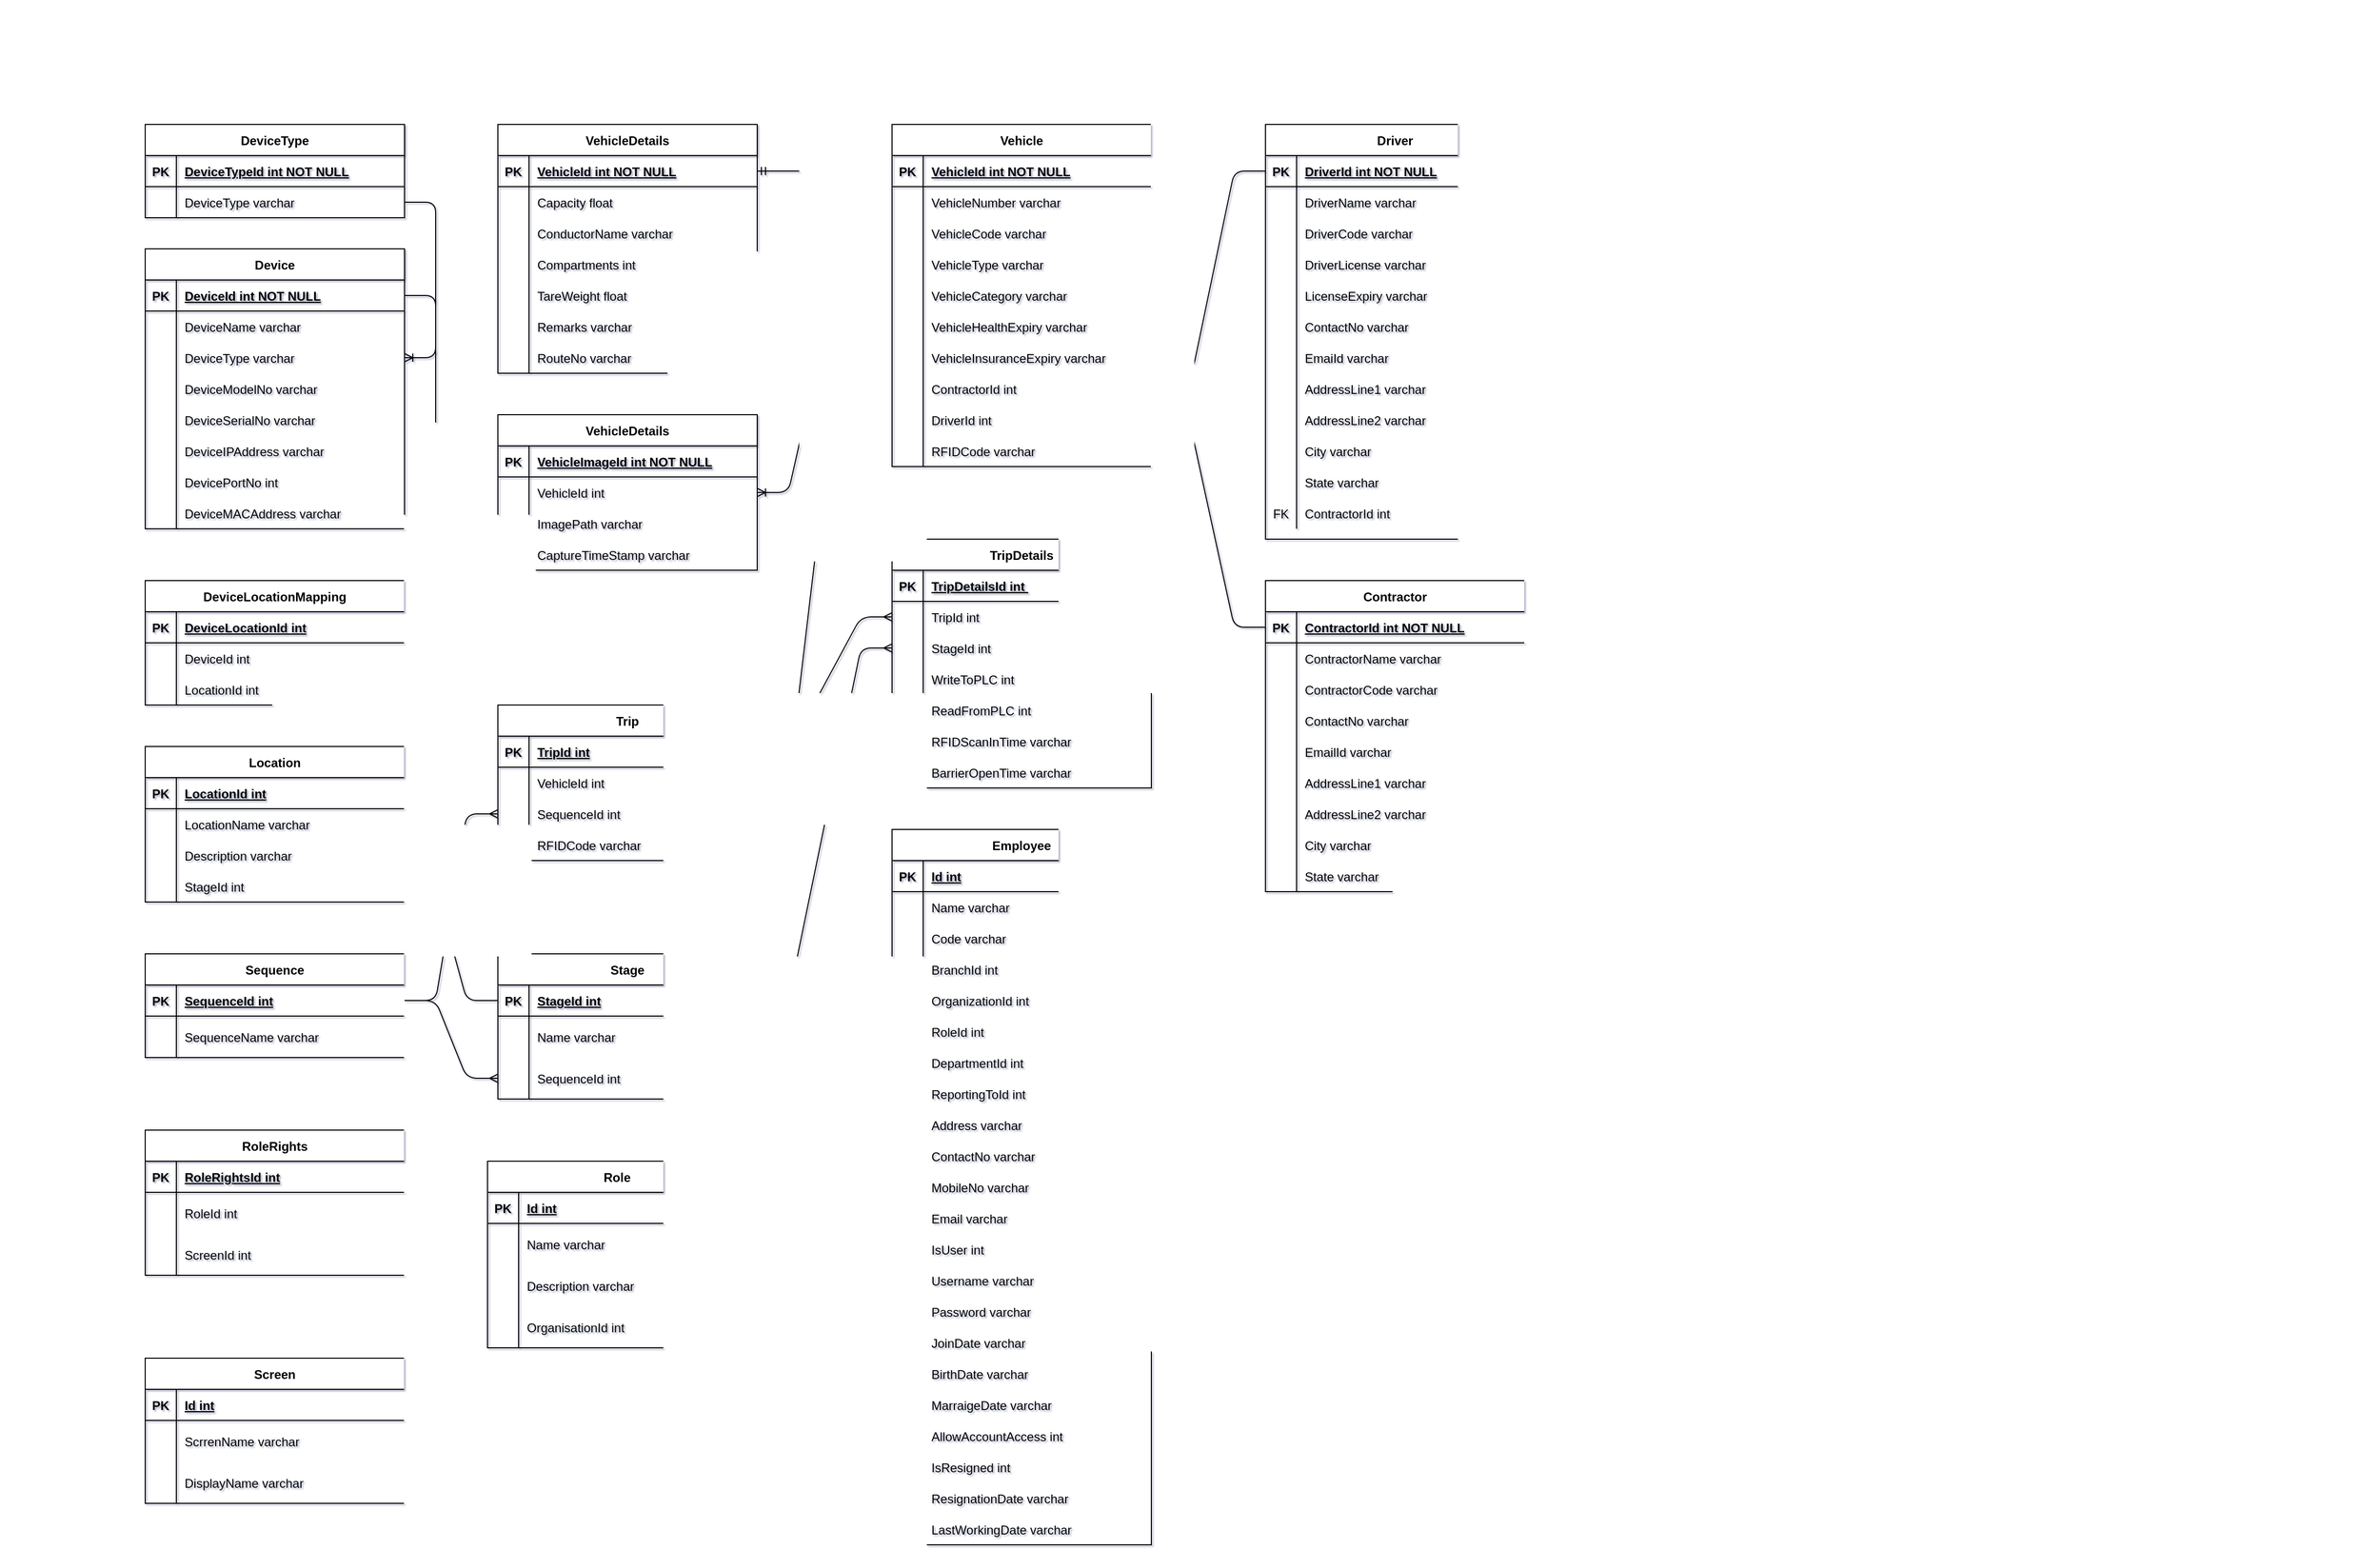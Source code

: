 <mxfile version="15.2.7" type="device"><diagram id="R2lEEEUBdFMjLlhIrx00" name="Page-1"><mxGraphModel dx="6200" dy="3036" grid="1" gridSize="10" guides="1" tooltips="1" connect="1" arrows="1" fold="1" page="1" pageScale="1" pageWidth="2336" pageHeight="1654" math="0" shadow="1" extFonts="Permanent Marker^https://fonts.googleapis.com/css?family=Permanent+Marker"><root><mxCell id="0"/><mxCell id="1" parent="0"/><mxCell id="C-vyLk0tnHw3VtMMgP7b-2" value="Contractor" style="shape=table;startSize=30;container=1;collapsible=1;childLayout=tableLayout;fixedRows=1;rowLines=0;fontStyle=1;align=center;resizeLast=1;shadow=0;" parent="1" vertex="1"><mxGeometry x="1220" y="560" width="250" height="300" as="geometry"/></mxCell><mxCell id="C-vyLk0tnHw3VtMMgP7b-3" value="" style="shape=partialRectangle;collapsible=0;dropTarget=0;pointerEvents=0;fillColor=none;points=[[0,0.5],[1,0.5]];portConstraint=eastwest;top=0;left=0;right=0;bottom=1;strokeColor=default;shadow=0;" parent="C-vyLk0tnHw3VtMMgP7b-2" vertex="1"><mxGeometry y="30" width="250" height="30" as="geometry"/></mxCell><mxCell id="C-vyLk0tnHw3VtMMgP7b-4" value="PK" style="shape=partialRectangle;overflow=hidden;connectable=0;fillColor=none;top=0;left=0;bottom=0;right=0;fontStyle=1;strokeColor=default;shadow=0;" parent="C-vyLk0tnHw3VtMMgP7b-3" vertex="1"><mxGeometry width="30" height="30" as="geometry"/></mxCell><mxCell id="C-vyLk0tnHw3VtMMgP7b-5" value="ContractorId int NOT NULL " style="shape=partialRectangle;overflow=hidden;connectable=0;fillColor=none;top=0;left=0;bottom=0;right=0;align=left;spacingLeft=6;fontStyle=5;strokeColor=default;shadow=0;" parent="C-vyLk0tnHw3VtMMgP7b-3" vertex="1"><mxGeometry x="30" width="220" height="30" as="geometry"/></mxCell><mxCell id="C-vyLk0tnHw3VtMMgP7b-6" value="" style="shape=partialRectangle;collapsible=0;dropTarget=0;pointerEvents=0;fillColor=none;points=[[0,0.5],[1,0.5]];portConstraint=eastwest;top=0;left=0;right=0;bottom=0;strokeColor=default;shadow=0;" parent="C-vyLk0tnHw3VtMMgP7b-2" vertex="1"><mxGeometry y="60" width="250" height="30" as="geometry"/></mxCell><mxCell id="C-vyLk0tnHw3VtMMgP7b-7" value="" style="shape=partialRectangle;overflow=hidden;connectable=0;fillColor=none;top=0;left=0;bottom=0;right=0;strokeColor=default;shadow=0;" parent="C-vyLk0tnHw3VtMMgP7b-6" vertex="1"><mxGeometry width="30" height="30" as="geometry"/></mxCell><mxCell id="C-vyLk0tnHw3VtMMgP7b-8" value="ContractorName varchar" style="shape=partialRectangle;overflow=hidden;connectable=0;fillColor=none;top=0;left=0;bottom=0;right=0;align=left;spacingLeft=6;strokeColor=default;shadow=0;" parent="C-vyLk0tnHw3VtMMgP7b-6" vertex="1"><mxGeometry x="30" width="220" height="30" as="geometry"/></mxCell><mxCell id="C-vyLk0tnHw3VtMMgP7b-9" value="" style="shape=partialRectangle;collapsible=0;dropTarget=0;pointerEvents=0;fillColor=none;points=[[0,0.5],[1,0.5]];portConstraint=eastwest;top=0;left=0;right=0;bottom=0;strokeColor=default;shadow=0;" parent="C-vyLk0tnHw3VtMMgP7b-2" vertex="1"><mxGeometry y="90" width="250" height="30" as="geometry"/></mxCell><mxCell id="C-vyLk0tnHw3VtMMgP7b-10" value="" style="shape=partialRectangle;overflow=hidden;connectable=0;fillColor=none;top=0;left=0;bottom=0;right=0;strokeColor=default;shadow=0;" parent="C-vyLk0tnHw3VtMMgP7b-9" vertex="1"><mxGeometry width="30" height="30" as="geometry"/></mxCell><mxCell id="C-vyLk0tnHw3VtMMgP7b-11" value="ContractorCode varchar" style="shape=partialRectangle;overflow=hidden;connectable=0;fillColor=none;top=0;left=0;bottom=0;right=0;align=left;spacingLeft=6;strokeColor=default;shadow=0;" parent="C-vyLk0tnHw3VtMMgP7b-9" vertex="1"><mxGeometry x="30" width="220" height="30" as="geometry"/></mxCell><mxCell id="U_wB6OhTXyjkLoTUzuts-31" value="" style="shape=partialRectangle;collapsible=0;dropTarget=0;pointerEvents=0;fillColor=none;points=[[0,0.5],[1,0.5]];portConstraint=eastwest;top=0;left=0;right=0;bottom=0;strokeColor=default;shadow=0;" vertex="1" parent="C-vyLk0tnHw3VtMMgP7b-2"><mxGeometry y="120" width="250" height="30" as="geometry"/></mxCell><mxCell id="U_wB6OhTXyjkLoTUzuts-32" value="" style="shape=partialRectangle;overflow=hidden;connectable=0;fillColor=none;top=0;left=0;bottom=0;right=0;strokeColor=default;shadow=0;" vertex="1" parent="U_wB6OhTXyjkLoTUzuts-31"><mxGeometry width="30" height="30" as="geometry"/></mxCell><mxCell id="U_wB6OhTXyjkLoTUzuts-33" value="ContactNo varchar" style="shape=partialRectangle;overflow=hidden;connectable=0;fillColor=none;top=0;left=0;bottom=0;right=0;align=left;spacingLeft=6;strokeColor=default;shadow=0;" vertex="1" parent="U_wB6OhTXyjkLoTUzuts-31"><mxGeometry x="30" width="220" height="30" as="geometry"/></mxCell><mxCell id="U_wB6OhTXyjkLoTUzuts-34" value="" style="shape=partialRectangle;collapsible=0;dropTarget=0;pointerEvents=0;fillColor=none;points=[[0,0.5],[1,0.5]];portConstraint=eastwest;top=0;left=0;right=0;bottom=0;strokeColor=default;shadow=0;" vertex="1" parent="C-vyLk0tnHw3VtMMgP7b-2"><mxGeometry y="150" width="250" height="30" as="geometry"/></mxCell><mxCell id="U_wB6OhTXyjkLoTUzuts-35" value="" style="shape=partialRectangle;overflow=hidden;connectable=0;fillColor=none;top=0;left=0;bottom=0;right=0;strokeColor=default;shadow=0;" vertex="1" parent="U_wB6OhTXyjkLoTUzuts-34"><mxGeometry width="30" height="30" as="geometry"/></mxCell><mxCell id="U_wB6OhTXyjkLoTUzuts-36" value="EmailId varchar" style="shape=partialRectangle;overflow=hidden;connectable=0;fillColor=none;top=0;left=0;bottom=0;right=0;align=left;spacingLeft=6;strokeColor=default;shadow=0;" vertex="1" parent="U_wB6OhTXyjkLoTUzuts-34"><mxGeometry x="30" width="220" height="30" as="geometry"/></mxCell><mxCell id="U_wB6OhTXyjkLoTUzuts-37" value="" style="shape=partialRectangle;collapsible=0;dropTarget=0;pointerEvents=0;fillColor=none;points=[[0,0.5],[1,0.5]];portConstraint=eastwest;top=0;left=0;right=0;bottom=0;strokeColor=default;shadow=0;" vertex="1" parent="C-vyLk0tnHw3VtMMgP7b-2"><mxGeometry y="180" width="250" height="30" as="geometry"/></mxCell><mxCell id="U_wB6OhTXyjkLoTUzuts-38" value="" style="shape=partialRectangle;overflow=hidden;connectable=0;fillColor=none;top=0;left=0;bottom=0;right=0;strokeColor=default;shadow=0;" vertex="1" parent="U_wB6OhTXyjkLoTUzuts-37"><mxGeometry width="30" height="30" as="geometry"/></mxCell><mxCell id="U_wB6OhTXyjkLoTUzuts-39" value="AddressLine1 varchar" style="shape=partialRectangle;overflow=hidden;connectable=0;fillColor=none;top=0;left=0;bottom=0;right=0;align=left;spacingLeft=6;strokeColor=default;shadow=0;" vertex="1" parent="U_wB6OhTXyjkLoTUzuts-37"><mxGeometry x="30" width="220" height="30" as="geometry"/></mxCell><mxCell id="U_wB6OhTXyjkLoTUzuts-58" value="" style="shape=partialRectangle;collapsible=0;dropTarget=0;pointerEvents=0;fillColor=none;points=[[0,0.5],[1,0.5]];portConstraint=eastwest;top=0;left=0;right=0;bottom=0;strokeColor=default;shadow=0;" vertex="1" parent="C-vyLk0tnHw3VtMMgP7b-2"><mxGeometry y="210" width="250" height="30" as="geometry"/></mxCell><mxCell id="U_wB6OhTXyjkLoTUzuts-59" value="" style="shape=partialRectangle;overflow=hidden;connectable=0;fillColor=none;top=0;left=0;bottom=0;right=0;strokeColor=default;shadow=0;" vertex="1" parent="U_wB6OhTXyjkLoTUzuts-58"><mxGeometry width="30" height="30" as="geometry"/></mxCell><mxCell id="U_wB6OhTXyjkLoTUzuts-60" value="AddressLine2 varchar" style="shape=partialRectangle;overflow=hidden;connectable=0;fillColor=none;top=0;left=0;bottom=0;right=0;align=left;spacingLeft=6;strokeColor=default;shadow=0;" vertex="1" parent="U_wB6OhTXyjkLoTUzuts-58"><mxGeometry x="30" width="220" height="30" as="geometry"/></mxCell><mxCell id="U_wB6OhTXyjkLoTUzuts-61" value="" style="shape=partialRectangle;collapsible=0;dropTarget=0;pointerEvents=0;fillColor=none;points=[[0,0.5],[1,0.5]];portConstraint=eastwest;top=0;left=0;right=0;bottom=0;strokeColor=default;shadow=0;" vertex="1" parent="C-vyLk0tnHw3VtMMgP7b-2"><mxGeometry y="240" width="250" height="30" as="geometry"/></mxCell><mxCell id="U_wB6OhTXyjkLoTUzuts-62" value="" style="shape=partialRectangle;overflow=hidden;connectable=0;fillColor=none;top=0;left=0;bottom=0;right=0;strokeColor=default;shadow=0;" vertex="1" parent="U_wB6OhTXyjkLoTUzuts-61"><mxGeometry width="30" height="30" as="geometry"/></mxCell><mxCell id="U_wB6OhTXyjkLoTUzuts-63" value="City varchar" style="shape=partialRectangle;overflow=hidden;connectable=0;fillColor=none;top=0;left=0;bottom=0;right=0;align=left;spacingLeft=6;strokeColor=default;shadow=0;" vertex="1" parent="U_wB6OhTXyjkLoTUzuts-61"><mxGeometry x="30" width="220" height="30" as="geometry"/></mxCell><mxCell id="U_wB6OhTXyjkLoTUzuts-64" value="" style="shape=partialRectangle;collapsible=0;dropTarget=0;pointerEvents=0;fillColor=none;points=[[0,0.5],[1,0.5]];portConstraint=eastwest;top=0;left=0;right=0;bottom=0;strokeColor=default;shadow=0;" vertex="1" parent="C-vyLk0tnHw3VtMMgP7b-2"><mxGeometry y="270" width="250" height="30" as="geometry"/></mxCell><mxCell id="U_wB6OhTXyjkLoTUzuts-65" value="" style="shape=partialRectangle;overflow=hidden;connectable=0;fillColor=none;top=0;left=0;bottom=0;right=0;strokeColor=default;shadow=0;" vertex="1" parent="U_wB6OhTXyjkLoTUzuts-64"><mxGeometry width="30" height="30" as="geometry"/></mxCell><mxCell id="U_wB6OhTXyjkLoTUzuts-66" value="State varchar" style="shape=partialRectangle;overflow=hidden;connectable=0;fillColor=none;top=0;left=0;bottom=0;right=0;align=left;spacingLeft=6;strokeColor=default;shadow=0;" vertex="1" parent="U_wB6OhTXyjkLoTUzuts-64"><mxGeometry x="30" width="220" height="30" as="geometry"/></mxCell><mxCell id="C-vyLk0tnHw3VtMMgP7b-13" value="Vehicle" style="shape=table;startSize=30;container=1;collapsible=1;childLayout=tableLayout;fixedRows=1;rowLines=0;fontStyle=1;align=center;resizeLast=1;strokeColor=default;shadow=0;" parent="1" vertex="1"><mxGeometry x="860" y="120" width="250" height="330" as="geometry"/></mxCell><mxCell id="C-vyLk0tnHw3VtMMgP7b-14" value="" style="shape=partialRectangle;collapsible=0;dropTarget=0;pointerEvents=0;fillColor=none;points=[[0,0.5],[1,0.5]];portConstraint=eastwest;top=0;left=0;right=0;bottom=1;strokeColor=default;shadow=0;" parent="C-vyLk0tnHw3VtMMgP7b-13" vertex="1"><mxGeometry y="30" width="250" height="30" as="geometry"/></mxCell><mxCell id="C-vyLk0tnHw3VtMMgP7b-15" value="PK" style="shape=partialRectangle;overflow=hidden;connectable=0;fillColor=none;top=0;left=0;bottom=0;right=0;fontStyle=1;strokeColor=default;shadow=0;" parent="C-vyLk0tnHw3VtMMgP7b-14" vertex="1"><mxGeometry width="30" height="30" as="geometry"/></mxCell><mxCell id="C-vyLk0tnHw3VtMMgP7b-16" value="VehicleId int NOT NULL " style="shape=partialRectangle;overflow=hidden;connectable=0;fillColor=none;top=0;left=0;bottom=0;right=0;align=left;spacingLeft=6;fontStyle=5;strokeColor=default;shadow=0;" parent="C-vyLk0tnHw3VtMMgP7b-14" vertex="1"><mxGeometry x="30" width="220" height="30" as="geometry"/></mxCell><mxCell id="C-vyLk0tnHw3VtMMgP7b-17" value="" style="shape=partialRectangle;collapsible=0;dropTarget=0;pointerEvents=0;fillColor=none;points=[[0,0.5],[1,0.5]];portConstraint=eastwest;top=0;left=0;right=0;bottom=0;strokeColor=default;shadow=0;" parent="C-vyLk0tnHw3VtMMgP7b-13" vertex="1"><mxGeometry y="60" width="250" height="30" as="geometry"/></mxCell><mxCell id="C-vyLk0tnHw3VtMMgP7b-18" value="" style="shape=partialRectangle;overflow=hidden;connectable=0;fillColor=none;top=0;left=0;bottom=0;right=0;strokeColor=default;shadow=0;" parent="C-vyLk0tnHw3VtMMgP7b-17" vertex="1"><mxGeometry width="30" height="30" as="geometry"/></mxCell><mxCell id="C-vyLk0tnHw3VtMMgP7b-19" value="VehicleNumber varchar" style="shape=partialRectangle;overflow=hidden;connectable=0;fillColor=none;top=0;left=0;bottom=0;right=0;align=left;spacingLeft=6;strokeColor=default;shadow=0;" parent="C-vyLk0tnHw3VtMMgP7b-17" vertex="1"><mxGeometry x="30" width="220" height="30" as="geometry"/></mxCell><mxCell id="C-vyLk0tnHw3VtMMgP7b-20" value="" style="shape=partialRectangle;collapsible=0;dropTarget=0;pointerEvents=0;fillColor=none;points=[[0,0.5],[1,0.5]];portConstraint=eastwest;top=0;left=0;right=0;bottom=0;strokeColor=default;shadow=0;" parent="C-vyLk0tnHw3VtMMgP7b-13" vertex="1"><mxGeometry y="90" width="250" height="30" as="geometry"/></mxCell><mxCell id="C-vyLk0tnHw3VtMMgP7b-21" value="" style="shape=partialRectangle;overflow=hidden;connectable=0;fillColor=none;top=0;left=0;bottom=0;right=0;strokeColor=default;shadow=0;" parent="C-vyLk0tnHw3VtMMgP7b-20" vertex="1"><mxGeometry width="30" height="30" as="geometry"/></mxCell><mxCell id="C-vyLk0tnHw3VtMMgP7b-22" value="VehicleCode varchar" style="shape=partialRectangle;overflow=hidden;connectable=0;fillColor=none;top=0;left=0;bottom=0;right=0;align=left;spacingLeft=6;strokeColor=default;shadow=0;" parent="C-vyLk0tnHw3VtMMgP7b-20" vertex="1"><mxGeometry x="30" width="220" height="30" as="geometry"/></mxCell><mxCell id="U_wB6OhTXyjkLoTUzuts-70" value="" style="shape=partialRectangle;collapsible=0;dropTarget=0;pointerEvents=0;fillColor=none;points=[[0,0.5],[1,0.5]];portConstraint=eastwest;top=0;left=0;right=0;bottom=0;strokeColor=default;shadow=0;" vertex="1" parent="C-vyLk0tnHw3VtMMgP7b-13"><mxGeometry y="120" width="250" height="30" as="geometry"/></mxCell><mxCell id="U_wB6OhTXyjkLoTUzuts-71" value="" style="shape=partialRectangle;overflow=hidden;connectable=0;fillColor=none;top=0;left=0;bottom=0;right=0;strokeColor=default;shadow=0;" vertex="1" parent="U_wB6OhTXyjkLoTUzuts-70"><mxGeometry width="30" height="30" as="geometry"/></mxCell><mxCell id="U_wB6OhTXyjkLoTUzuts-72" value="VehicleType varchar" style="shape=partialRectangle;overflow=hidden;connectable=0;fillColor=none;top=0;left=0;bottom=0;right=0;align=left;spacingLeft=6;strokeColor=default;shadow=0;" vertex="1" parent="U_wB6OhTXyjkLoTUzuts-70"><mxGeometry x="30" width="220" height="30" as="geometry"/></mxCell><mxCell id="U_wB6OhTXyjkLoTUzuts-73" value="" style="shape=partialRectangle;collapsible=0;dropTarget=0;pointerEvents=0;fillColor=none;points=[[0,0.5],[1,0.5]];portConstraint=eastwest;top=0;left=0;right=0;bottom=0;strokeColor=default;shadow=0;" vertex="1" parent="C-vyLk0tnHw3VtMMgP7b-13"><mxGeometry y="150" width="250" height="30" as="geometry"/></mxCell><mxCell id="U_wB6OhTXyjkLoTUzuts-74" value="" style="shape=partialRectangle;overflow=hidden;connectable=0;fillColor=none;top=0;left=0;bottom=0;right=0;strokeColor=default;shadow=0;" vertex="1" parent="U_wB6OhTXyjkLoTUzuts-73"><mxGeometry width="30" height="30" as="geometry"/></mxCell><mxCell id="U_wB6OhTXyjkLoTUzuts-75" value="VehicleCategory varchar" style="shape=partialRectangle;overflow=hidden;connectable=0;fillColor=none;top=0;left=0;bottom=0;right=0;align=left;spacingLeft=6;strokeColor=default;shadow=0;" vertex="1" parent="U_wB6OhTXyjkLoTUzuts-73"><mxGeometry x="30" width="220" height="30" as="geometry"/></mxCell><mxCell id="U_wB6OhTXyjkLoTUzuts-76" value="" style="shape=partialRectangle;collapsible=0;dropTarget=0;pointerEvents=0;fillColor=none;points=[[0,0.5],[1,0.5]];portConstraint=eastwest;top=0;left=0;right=0;bottom=0;strokeColor=default;shadow=0;" vertex="1" parent="C-vyLk0tnHw3VtMMgP7b-13"><mxGeometry y="180" width="250" height="30" as="geometry"/></mxCell><mxCell id="U_wB6OhTXyjkLoTUzuts-77" value="" style="shape=partialRectangle;overflow=hidden;connectable=0;fillColor=none;top=0;left=0;bottom=0;right=0;strokeColor=default;shadow=0;" vertex="1" parent="U_wB6OhTXyjkLoTUzuts-76"><mxGeometry width="30" height="30" as="geometry"/></mxCell><mxCell id="U_wB6OhTXyjkLoTUzuts-78" value="VehicleHealthExpiry varchar" style="shape=partialRectangle;overflow=hidden;connectable=0;fillColor=none;top=0;left=0;bottom=0;right=0;align=left;spacingLeft=6;strokeColor=default;shadow=0;" vertex="1" parent="U_wB6OhTXyjkLoTUzuts-76"><mxGeometry x="30" width="220" height="30" as="geometry"/></mxCell><mxCell id="U_wB6OhTXyjkLoTUzuts-79" value="" style="shape=partialRectangle;collapsible=0;dropTarget=0;pointerEvents=0;fillColor=none;points=[[0,0.5],[1,0.5]];portConstraint=eastwest;top=0;left=0;right=0;bottom=0;strokeColor=default;shadow=0;" vertex="1" parent="C-vyLk0tnHw3VtMMgP7b-13"><mxGeometry y="210" width="250" height="30" as="geometry"/></mxCell><mxCell id="U_wB6OhTXyjkLoTUzuts-80" value="" style="shape=partialRectangle;overflow=hidden;connectable=0;fillColor=none;top=0;left=0;bottom=0;right=0;strokeColor=default;shadow=0;" vertex="1" parent="U_wB6OhTXyjkLoTUzuts-79"><mxGeometry width="30" height="30" as="geometry"/></mxCell><mxCell id="U_wB6OhTXyjkLoTUzuts-81" value="VehicleInsuranceExpiry varchar" style="shape=partialRectangle;overflow=hidden;connectable=0;fillColor=none;top=0;left=0;bottom=0;right=0;align=left;spacingLeft=6;strokeColor=default;shadow=0;" vertex="1" parent="U_wB6OhTXyjkLoTUzuts-79"><mxGeometry x="30" width="220" height="30" as="geometry"/></mxCell><mxCell id="U_wB6OhTXyjkLoTUzuts-82" value="" style="shape=partialRectangle;collapsible=0;dropTarget=0;pointerEvents=0;fillColor=none;points=[[0,0.5],[1,0.5]];portConstraint=eastwest;top=0;left=0;right=0;bottom=0;strokeColor=default;shadow=0;" vertex="1" parent="C-vyLk0tnHw3VtMMgP7b-13"><mxGeometry y="240" width="250" height="30" as="geometry"/></mxCell><mxCell id="U_wB6OhTXyjkLoTUzuts-83" value="" style="shape=partialRectangle;overflow=hidden;connectable=0;fillColor=none;top=0;left=0;bottom=0;right=0;strokeColor=default;shadow=0;" vertex="1" parent="U_wB6OhTXyjkLoTUzuts-82"><mxGeometry width="30" height="30" as="geometry"/></mxCell><mxCell id="U_wB6OhTXyjkLoTUzuts-84" value="ContractorId int" style="shape=partialRectangle;overflow=hidden;connectable=0;fillColor=none;top=0;left=0;bottom=0;right=0;align=left;spacingLeft=6;strokeColor=default;shadow=0;" vertex="1" parent="U_wB6OhTXyjkLoTUzuts-82"><mxGeometry x="30" width="220" height="30" as="geometry"/></mxCell><mxCell id="U_wB6OhTXyjkLoTUzuts-85" value="" style="shape=partialRectangle;collapsible=0;dropTarget=0;pointerEvents=0;fillColor=none;points=[[0,0.5],[1,0.5]];portConstraint=eastwest;top=0;left=0;right=0;bottom=0;strokeColor=default;shadow=0;" vertex="1" parent="C-vyLk0tnHw3VtMMgP7b-13"><mxGeometry y="270" width="250" height="30" as="geometry"/></mxCell><mxCell id="U_wB6OhTXyjkLoTUzuts-86" value="" style="shape=partialRectangle;overflow=hidden;connectable=0;fillColor=none;top=0;left=0;bottom=0;right=0;strokeColor=default;shadow=0;" vertex="1" parent="U_wB6OhTXyjkLoTUzuts-85"><mxGeometry width="30" height="30" as="geometry"/></mxCell><mxCell id="U_wB6OhTXyjkLoTUzuts-87" value="DriverId int" style="shape=partialRectangle;overflow=hidden;connectable=0;fillColor=none;top=0;left=0;bottom=0;right=0;align=left;spacingLeft=6;strokeColor=default;shadow=0;" vertex="1" parent="U_wB6OhTXyjkLoTUzuts-85"><mxGeometry x="30" width="220" height="30" as="geometry"/></mxCell><mxCell id="U_wB6OhTXyjkLoTUzuts-88" value="" style="shape=partialRectangle;collapsible=0;dropTarget=0;pointerEvents=0;fillColor=none;points=[[0,0.5],[1,0.5]];portConstraint=eastwest;top=0;left=0;right=0;bottom=0;strokeColor=default;shadow=0;" vertex="1" parent="C-vyLk0tnHw3VtMMgP7b-13"><mxGeometry y="300" width="250" height="30" as="geometry"/></mxCell><mxCell id="U_wB6OhTXyjkLoTUzuts-89" value="" style="shape=partialRectangle;overflow=hidden;connectable=0;fillColor=none;top=0;left=0;bottom=0;right=0;strokeColor=default;shadow=0;" vertex="1" parent="U_wB6OhTXyjkLoTUzuts-88"><mxGeometry width="30" height="30" as="geometry"/></mxCell><mxCell id="U_wB6OhTXyjkLoTUzuts-90" value="RFIDCode varchar" style="shape=partialRectangle;overflow=hidden;connectable=0;fillColor=none;top=0;left=0;bottom=0;right=0;align=left;spacingLeft=6;strokeColor=default;shadow=0;" vertex="1" parent="U_wB6OhTXyjkLoTUzuts-88"><mxGeometry x="30" width="220" height="30" as="geometry"/></mxCell><mxCell id="C-vyLk0tnHw3VtMMgP7b-23" value="Driver" style="shape=table;startSize=30;container=1;collapsible=1;childLayout=tableLayout;fixedRows=1;rowLines=0;fontStyle=1;align=center;resizeLast=1;strokeColor=default;shadow=0;" parent="1" vertex="1"><mxGeometry x="1220" y="120" width="250" height="400" as="geometry"/></mxCell><mxCell id="C-vyLk0tnHw3VtMMgP7b-24" value="" style="shape=partialRectangle;collapsible=0;dropTarget=0;pointerEvents=0;fillColor=none;points=[[0,0.5],[1,0.5]];portConstraint=eastwest;top=0;left=0;right=0;bottom=1;strokeColor=default;shadow=0;" parent="C-vyLk0tnHw3VtMMgP7b-23" vertex="1"><mxGeometry y="30" width="250" height="30" as="geometry"/></mxCell><mxCell id="C-vyLk0tnHw3VtMMgP7b-25" value="PK" style="shape=partialRectangle;overflow=hidden;connectable=0;fillColor=none;top=0;left=0;bottom=0;right=0;fontStyle=1;strokeColor=default;shadow=0;" parent="C-vyLk0tnHw3VtMMgP7b-24" vertex="1"><mxGeometry width="30" height="30" as="geometry"/></mxCell><mxCell id="C-vyLk0tnHw3VtMMgP7b-26" value="DriverId int NOT NULL " style="shape=partialRectangle;overflow=hidden;connectable=0;fillColor=none;top=0;left=0;bottom=0;right=0;align=left;spacingLeft=6;fontStyle=5;strokeColor=default;shadow=0;" parent="C-vyLk0tnHw3VtMMgP7b-24" vertex="1"><mxGeometry x="30" width="220" height="30" as="geometry"/></mxCell><mxCell id="C-vyLk0tnHw3VtMMgP7b-27" value="" style="shape=partialRectangle;collapsible=0;dropTarget=0;pointerEvents=0;fillColor=none;points=[[0,0.5],[1,0.5]];portConstraint=eastwest;top=0;left=0;right=0;bottom=0;strokeColor=default;shadow=0;" parent="C-vyLk0tnHw3VtMMgP7b-23" vertex="1"><mxGeometry y="60" width="250" height="30" as="geometry"/></mxCell><mxCell id="C-vyLk0tnHw3VtMMgP7b-28" value="" style="shape=partialRectangle;overflow=hidden;connectable=0;fillColor=none;top=0;left=0;bottom=0;right=0;strokeColor=default;shadow=0;" parent="C-vyLk0tnHw3VtMMgP7b-27" vertex="1"><mxGeometry width="30" height="30" as="geometry"/></mxCell><mxCell id="C-vyLk0tnHw3VtMMgP7b-29" value="DriverName varchar" style="shape=partialRectangle;overflow=hidden;connectable=0;fillColor=none;top=0;left=0;bottom=0;right=0;align=left;spacingLeft=6;strokeColor=default;shadow=0;" parent="C-vyLk0tnHw3VtMMgP7b-27" vertex="1"><mxGeometry x="30" width="220" height="30" as="geometry"/></mxCell><mxCell id="U_wB6OhTXyjkLoTUzuts-1" value="" style="shape=partialRectangle;collapsible=0;dropTarget=0;pointerEvents=0;fillColor=none;points=[[0,0.5],[1,0.5]];portConstraint=eastwest;top=0;left=0;right=0;bottom=0;strokeColor=default;shadow=0;" vertex="1" parent="C-vyLk0tnHw3VtMMgP7b-23"><mxGeometry y="90" width="250" height="30" as="geometry"/></mxCell><mxCell id="U_wB6OhTXyjkLoTUzuts-2" value="" style="shape=partialRectangle;overflow=hidden;connectable=0;fillColor=none;top=0;left=0;bottom=0;right=0;strokeColor=default;shadow=0;" vertex="1" parent="U_wB6OhTXyjkLoTUzuts-1"><mxGeometry width="30" height="30" as="geometry"/></mxCell><mxCell id="U_wB6OhTXyjkLoTUzuts-3" value="DriverCode varchar" style="shape=partialRectangle;overflow=hidden;connectable=0;fillColor=none;top=0;left=0;bottom=0;right=0;align=left;spacingLeft=6;strokeColor=default;shadow=0;" vertex="1" parent="U_wB6OhTXyjkLoTUzuts-1"><mxGeometry x="30" width="220" height="30" as="geometry"/></mxCell><mxCell id="U_wB6OhTXyjkLoTUzuts-4" value="" style="shape=partialRectangle;collapsible=0;dropTarget=0;pointerEvents=0;fillColor=none;points=[[0,0.5],[1,0.5]];portConstraint=eastwest;top=0;left=0;right=0;bottom=0;strokeColor=default;shadow=0;" vertex="1" parent="C-vyLk0tnHw3VtMMgP7b-23"><mxGeometry y="120" width="250" height="30" as="geometry"/></mxCell><mxCell id="U_wB6OhTXyjkLoTUzuts-5" value="" style="shape=partialRectangle;overflow=hidden;connectable=0;fillColor=none;top=0;left=0;bottom=0;right=0;strokeColor=default;shadow=0;" vertex="1" parent="U_wB6OhTXyjkLoTUzuts-4"><mxGeometry width="30" height="30" as="geometry"/></mxCell><mxCell id="U_wB6OhTXyjkLoTUzuts-6" value="DriverLicense varchar" style="shape=partialRectangle;overflow=hidden;connectable=0;fillColor=none;top=0;left=0;bottom=0;right=0;align=left;spacingLeft=6;strokeColor=default;shadow=0;" vertex="1" parent="U_wB6OhTXyjkLoTUzuts-4"><mxGeometry x="30" width="220" height="30" as="geometry"/></mxCell><mxCell id="U_wB6OhTXyjkLoTUzuts-7" value="" style="shape=partialRectangle;collapsible=0;dropTarget=0;pointerEvents=0;fillColor=none;points=[[0,0.5],[1,0.5]];portConstraint=eastwest;top=0;left=0;right=0;bottom=0;strokeColor=default;shadow=0;" vertex="1" parent="C-vyLk0tnHw3VtMMgP7b-23"><mxGeometry y="150" width="250" height="30" as="geometry"/></mxCell><mxCell id="U_wB6OhTXyjkLoTUzuts-8" value="" style="shape=partialRectangle;overflow=hidden;connectable=0;fillColor=none;top=0;left=0;bottom=0;right=0;strokeColor=default;shadow=0;" vertex="1" parent="U_wB6OhTXyjkLoTUzuts-7"><mxGeometry width="30" height="30" as="geometry"/></mxCell><mxCell id="U_wB6OhTXyjkLoTUzuts-9" value="LicenseExpiry varchar" style="shape=partialRectangle;overflow=hidden;connectable=0;fillColor=none;top=0;left=0;bottom=0;right=0;align=left;spacingLeft=6;strokeColor=default;shadow=0;" vertex="1" parent="U_wB6OhTXyjkLoTUzuts-7"><mxGeometry x="30" width="220" height="30" as="geometry"/></mxCell><mxCell id="U_wB6OhTXyjkLoTUzuts-10" value="" style="shape=partialRectangle;collapsible=0;dropTarget=0;pointerEvents=0;fillColor=none;points=[[0,0.5],[1,0.5]];portConstraint=eastwest;top=0;left=0;right=0;bottom=0;strokeColor=default;shadow=0;" vertex="1" parent="C-vyLk0tnHw3VtMMgP7b-23"><mxGeometry y="180" width="250" height="30" as="geometry"/></mxCell><mxCell id="U_wB6OhTXyjkLoTUzuts-11" value="" style="shape=partialRectangle;overflow=hidden;connectable=0;fillColor=none;top=0;left=0;bottom=0;right=0;strokeColor=default;shadow=0;" vertex="1" parent="U_wB6OhTXyjkLoTUzuts-10"><mxGeometry width="30" height="30" as="geometry"/></mxCell><mxCell id="U_wB6OhTXyjkLoTUzuts-12" value="ContactNo varchar" style="shape=partialRectangle;overflow=hidden;connectable=0;fillColor=none;top=0;left=0;bottom=0;right=0;align=left;spacingLeft=6;strokeColor=default;shadow=0;" vertex="1" parent="U_wB6OhTXyjkLoTUzuts-10"><mxGeometry x="30" width="220" height="30" as="geometry"/></mxCell><mxCell id="U_wB6OhTXyjkLoTUzuts-13" value="" style="shape=partialRectangle;collapsible=0;dropTarget=0;pointerEvents=0;fillColor=none;points=[[0,0.5],[1,0.5]];portConstraint=eastwest;top=0;left=0;right=0;bottom=0;strokeColor=default;shadow=0;" vertex="1" parent="C-vyLk0tnHw3VtMMgP7b-23"><mxGeometry y="210" width="250" height="30" as="geometry"/></mxCell><mxCell id="U_wB6OhTXyjkLoTUzuts-14" value="" style="shape=partialRectangle;overflow=hidden;connectable=0;fillColor=none;top=0;left=0;bottom=0;right=0;strokeColor=default;shadow=0;" vertex="1" parent="U_wB6OhTXyjkLoTUzuts-13"><mxGeometry width="30" height="30" as="geometry"/></mxCell><mxCell id="U_wB6OhTXyjkLoTUzuts-15" value="EmaiId varchar" style="shape=partialRectangle;overflow=hidden;connectable=0;fillColor=none;top=0;left=0;bottom=0;right=0;align=left;spacingLeft=6;strokeColor=default;shadow=0;" vertex="1" parent="U_wB6OhTXyjkLoTUzuts-13"><mxGeometry x="30" width="220" height="30" as="geometry"/></mxCell><mxCell id="U_wB6OhTXyjkLoTUzuts-16" value="" style="shape=partialRectangle;collapsible=0;dropTarget=0;pointerEvents=0;fillColor=none;points=[[0,0.5],[1,0.5]];portConstraint=eastwest;top=0;left=0;right=0;bottom=0;strokeColor=default;shadow=0;" vertex="1" parent="C-vyLk0tnHw3VtMMgP7b-23"><mxGeometry y="240" width="250" height="30" as="geometry"/></mxCell><mxCell id="U_wB6OhTXyjkLoTUzuts-17" value="" style="shape=partialRectangle;overflow=hidden;connectable=0;fillColor=none;top=0;left=0;bottom=0;right=0;strokeColor=default;shadow=0;" vertex="1" parent="U_wB6OhTXyjkLoTUzuts-16"><mxGeometry width="30" height="30" as="geometry"/></mxCell><mxCell id="U_wB6OhTXyjkLoTUzuts-18" value="AddressLine1 varchar" style="shape=partialRectangle;overflow=hidden;connectable=0;fillColor=none;top=0;left=0;bottom=0;right=0;align=left;spacingLeft=6;strokeColor=default;shadow=0;" vertex="1" parent="U_wB6OhTXyjkLoTUzuts-16"><mxGeometry x="30" width="220" height="30" as="geometry"/></mxCell><mxCell id="U_wB6OhTXyjkLoTUzuts-19" value="" style="shape=partialRectangle;collapsible=0;dropTarget=0;pointerEvents=0;fillColor=none;points=[[0,0.5],[1,0.5]];portConstraint=eastwest;top=0;left=0;right=0;bottom=0;strokeColor=default;shadow=0;" vertex="1" parent="C-vyLk0tnHw3VtMMgP7b-23"><mxGeometry y="270" width="250" height="30" as="geometry"/></mxCell><mxCell id="U_wB6OhTXyjkLoTUzuts-20" value="" style="shape=partialRectangle;overflow=hidden;connectable=0;fillColor=none;top=0;left=0;bottom=0;right=0;strokeColor=default;shadow=0;" vertex="1" parent="U_wB6OhTXyjkLoTUzuts-19"><mxGeometry width="30" height="30" as="geometry"/></mxCell><mxCell id="U_wB6OhTXyjkLoTUzuts-21" value="AddressLine2 varchar" style="shape=partialRectangle;overflow=hidden;connectable=0;fillColor=none;top=0;left=0;bottom=0;right=0;align=left;spacingLeft=6;strokeColor=default;shadow=0;" vertex="1" parent="U_wB6OhTXyjkLoTUzuts-19"><mxGeometry x="30" width="220" height="30" as="geometry"/></mxCell><mxCell id="U_wB6OhTXyjkLoTUzuts-22" value="" style="shape=partialRectangle;collapsible=0;dropTarget=0;pointerEvents=0;fillColor=none;points=[[0,0.5],[1,0.5]];portConstraint=eastwest;top=0;left=0;right=0;bottom=0;strokeColor=default;shadow=0;" vertex="1" parent="C-vyLk0tnHw3VtMMgP7b-23"><mxGeometry y="300" width="250" height="30" as="geometry"/></mxCell><mxCell id="U_wB6OhTXyjkLoTUzuts-23" value="" style="shape=partialRectangle;overflow=hidden;connectable=0;fillColor=none;top=0;left=0;bottom=0;right=0;strokeColor=default;shadow=0;" vertex="1" parent="U_wB6OhTXyjkLoTUzuts-22"><mxGeometry width="30" height="30" as="geometry"/></mxCell><mxCell id="U_wB6OhTXyjkLoTUzuts-24" value="City varchar" style="shape=partialRectangle;overflow=hidden;connectable=0;fillColor=none;top=0;left=0;bottom=0;right=0;align=left;spacingLeft=6;strokeColor=default;shadow=0;" vertex="1" parent="U_wB6OhTXyjkLoTUzuts-22"><mxGeometry x="30" width="220" height="30" as="geometry"/></mxCell><mxCell id="U_wB6OhTXyjkLoTUzuts-25" value="" style="shape=partialRectangle;collapsible=0;dropTarget=0;pointerEvents=0;fillColor=none;points=[[0,0.5],[1,0.5]];portConstraint=eastwest;top=0;left=0;right=0;bottom=0;strokeColor=default;shadow=0;" vertex="1" parent="C-vyLk0tnHw3VtMMgP7b-23"><mxGeometry y="330" width="250" height="30" as="geometry"/></mxCell><mxCell id="U_wB6OhTXyjkLoTUzuts-26" value="" style="shape=partialRectangle;overflow=hidden;connectable=0;fillColor=none;top=0;left=0;bottom=0;right=0;strokeColor=default;shadow=0;" vertex="1" parent="U_wB6OhTXyjkLoTUzuts-25"><mxGeometry width="30" height="30" as="geometry"/></mxCell><mxCell id="U_wB6OhTXyjkLoTUzuts-27" value="State varchar" style="shape=partialRectangle;overflow=hidden;connectable=0;fillColor=none;top=0;left=0;bottom=0;right=0;align=left;spacingLeft=6;strokeColor=default;shadow=0;" vertex="1" parent="U_wB6OhTXyjkLoTUzuts-25"><mxGeometry x="30" width="220" height="30" as="geometry"/></mxCell><mxCell id="U_wB6OhTXyjkLoTUzuts-28" value="" style="shape=partialRectangle;collapsible=0;dropTarget=0;pointerEvents=0;fillColor=none;points=[[0,0.5],[1,0.5]];portConstraint=eastwest;top=0;left=0;right=0;bottom=0;strokeColor=default;shadow=0;" vertex="1" parent="C-vyLk0tnHw3VtMMgP7b-23"><mxGeometry y="360" width="250" height="30" as="geometry"/></mxCell><mxCell id="U_wB6OhTXyjkLoTUzuts-29" value="FK" style="shape=partialRectangle;overflow=hidden;connectable=0;fillColor=none;top=0;left=0;bottom=0;right=0;strokeColor=default;shadow=0;" vertex="1" parent="U_wB6OhTXyjkLoTUzuts-28"><mxGeometry width="30" height="30" as="geometry"/></mxCell><mxCell id="U_wB6OhTXyjkLoTUzuts-30" value="ContractorId int " style="shape=partialRectangle;overflow=hidden;connectable=0;fillColor=none;top=0;left=0;bottom=0;right=0;align=left;spacingLeft=6;strokeColor=default;shadow=0;" vertex="1" parent="U_wB6OhTXyjkLoTUzuts-28"><mxGeometry x="30" width="220" height="30" as="geometry"/></mxCell><mxCell id="U_wB6OhTXyjkLoTUzuts-94" value="" style="edgeStyle=entityRelationEdgeStyle;fontSize=12;html=1;endArrow=ERoneToMany;exitX=0;exitY=0.5;exitDx=0;exitDy=0;entryX=1;entryY=0.5;entryDx=0;entryDy=0;strokeColor=default;shadow=0;" edge="1" parent="1" source="C-vyLk0tnHw3VtMMgP7b-3" target="U_wB6OhTXyjkLoTUzuts-82"><mxGeometry width="100" height="100" relative="1" as="geometry"><mxPoint x="1150" y="570" as="sourcePoint"/><mxPoint x="1250" y="470" as="targetPoint"/></mxGeometry></mxCell><mxCell id="U_wB6OhTXyjkLoTUzuts-95" value="" style="edgeStyle=entityRelationEdgeStyle;fontSize=12;html=1;endArrow=ERoneToMany;entryX=1;entryY=0.5;entryDx=0;entryDy=0;strokeColor=default;shadow=0;" edge="1" parent="1" source="C-vyLk0tnHw3VtMMgP7b-3" target="U_wB6OhTXyjkLoTUzuts-28"><mxGeometry width="100" height="100" relative="1" as="geometry"><mxPoint x="1190" y="600" as="sourcePoint"/><mxPoint x="1530" y="500" as="targetPoint"/></mxGeometry></mxCell><mxCell id="U_wB6OhTXyjkLoTUzuts-96" value="" style="edgeStyle=entityRelationEdgeStyle;fontSize=12;html=1;endArrow=ERoneToMany;entryX=1;entryY=0.5;entryDx=0;entryDy=0;exitX=0;exitY=0.5;exitDx=0;exitDy=0;strokeColor=default;shadow=0;" edge="1" parent="1" source="C-vyLk0tnHw3VtMMgP7b-24" target="U_wB6OhTXyjkLoTUzuts-85"><mxGeometry width="100" height="100" relative="1" as="geometry"><mxPoint x="1140" y="570" as="sourcePoint"/><mxPoint x="1240" y="470" as="targetPoint"/></mxGeometry></mxCell><mxCell id="U_wB6OhTXyjkLoTUzuts-97" value="VehicleDetails" style="shape=table;startSize=30;container=1;collapsible=1;childLayout=tableLayout;fixedRows=1;rowLines=0;fontStyle=1;align=center;resizeLast=1;strokeColor=default;shadow=0;" vertex="1" parent="1"><mxGeometry x="480" y="120" width="250" height="240" as="geometry"/></mxCell><mxCell id="U_wB6OhTXyjkLoTUzuts-98" value="" style="shape=partialRectangle;collapsible=0;dropTarget=0;pointerEvents=0;fillColor=none;points=[[0,0.5],[1,0.5]];portConstraint=eastwest;top=0;left=0;right=0;bottom=1;strokeColor=default;shadow=0;" vertex="1" parent="U_wB6OhTXyjkLoTUzuts-97"><mxGeometry y="30" width="250" height="30" as="geometry"/></mxCell><mxCell id="U_wB6OhTXyjkLoTUzuts-99" value="PK" style="shape=partialRectangle;overflow=hidden;connectable=0;fillColor=none;top=0;left=0;bottom=0;right=0;fontStyle=1;strokeColor=default;shadow=0;" vertex="1" parent="U_wB6OhTXyjkLoTUzuts-98"><mxGeometry width="30" height="30" as="geometry"/></mxCell><mxCell id="U_wB6OhTXyjkLoTUzuts-100" value="VehicleId int NOT NULL " style="shape=partialRectangle;overflow=hidden;connectable=0;fillColor=none;top=0;left=0;bottom=0;right=0;align=left;spacingLeft=6;fontStyle=5;strokeColor=default;shadow=0;" vertex="1" parent="U_wB6OhTXyjkLoTUzuts-98"><mxGeometry x="30" width="220" height="30" as="geometry"/></mxCell><mxCell id="U_wB6OhTXyjkLoTUzuts-101" value="" style="shape=partialRectangle;collapsible=0;dropTarget=0;pointerEvents=0;fillColor=none;points=[[0,0.5],[1,0.5]];portConstraint=eastwest;top=0;left=0;right=0;bottom=0;strokeColor=default;shadow=0;" vertex="1" parent="U_wB6OhTXyjkLoTUzuts-97"><mxGeometry y="60" width="250" height="30" as="geometry"/></mxCell><mxCell id="U_wB6OhTXyjkLoTUzuts-102" value="" style="shape=partialRectangle;overflow=hidden;connectable=0;fillColor=none;top=0;left=0;bottom=0;right=0;strokeColor=default;shadow=0;" vertex="1" parent="U_wB6OhTXyjkLoTUzuts-101"><mxGeometry width="30" height="30" as="geometry"/></mxCell><mxCell id="U_wB6OhTXyjkLoTUzuts-103" value="Capacity float" style="shape=partialRectangle;overflow=hidden;connectable=0;fillColor=none;top=0;left=0;bottom=0;right=0;align=left;spacingLeft=6;strokeColor=default;shadow=0;" vertex="1" parent="U_wB6OhTXyjkLoTUzuts-101"><mxGeometry x="30" width="220" height="30" as="geometry"/></mxCell><mxCell id="U_wB6OhTXyjkLoTUzuts-104" value="" style="shape=partialRectangle;collapsible=0;dropTarget=0;pointerEvents=0;fillColor=none;points=[[0,0.5],[1,0.5]];portConstraint=eastwest;top=0;left=0;right=0;bottom=0;strokeColor=default;shadow=0;" vertex="1" parent="U_wB6OhTXyjkLoTUzuts-97"><mxGeometry y="90" width="250" height="30" as="geometry"/></mxCell><mxCell id="U_wB6OhTXyjkLoTUzuts-105" value="" style="shape=partialRectangle;overflow=hidden;connectable=0;fillColor=none;top=0;left=0;bottom=0;right=0;strokeColor=default;shadow=0;" vertex="1" parent="U_wB6OhTXyjkLoTUzuts-104"><mxGeometry width="30" height="30" as="geometry"/></mxCell><mxCell id="U_wB6OhTXyjkLoTUzuts-106" value="ConductorName varchar" style="shape=partialRectangle;overflow=hidden;connectable=0;fillColor=none;top=0;left=0;bottom=0;right=0;align=left;spacingLeft=6;strokeColor=default;shadow=0;" vertex="1" parent="U_wB6OhTXyjkLoTUzuts-104"><mxGeometry x="30" width="220" height="30" as="geometry"/></mxCell><mxCell id="U_wB6OhTXyjkLoTUzuts-107" value="" style="shape=partialRectangle;collapsible=0;dropTarget=0;pointerEvents=0;fillColor=none;points=[[0,0.5],[1,0.5]];portConstraint=eastwest;top=0;left=0;right=0;bottom=0;strokeColor=default;shadow=0;" vertex="1" parent="U_wB6OhTXyjkLoTUzuts-97"><mxGeometry y="120" width="250" height="30" as="geometry"/></mxCell><mxCell id="U_wB6OhTXyjkLoTUzuts-108" value="" style="shape=partialRectangle;overflow=hidden;connectable=0;fillColor=none;top=0;left=0;bottom=0;right=0;strokeColor=default;shadow=0;" vertex="1" parent="U_wB6OhTXyjkLoTUzuts-107"><mxGeometry width="30" height="30" as="geometry"/></mxCell><mxCell id="U_wB6OhTXyjkLoTUzuts-109" value="Compartments int" style="shape=partialRectangle;overflow=hidden;connectable=0;fillColor=none;top=0;left=0;bottom=0;right=0;align=left;spacingLeft=6;strokeColor=default;shadow=0;" vertex="1" parent="U_wB6OhTXyjkLoTUzuts-107"><mxGeometry x="30" width="220" height="30" as="geometry"/></mxCell><mxCell id="U_wB6OhTXyjkLoTUzuts-110" value="" style="shape=partialRectangle;collapsible=0;dropTarget=0;pointerEvents=0;fillColor=none;points=[[0,0.5],[1,0.5]];portConstraint=eastwest;top=0;left=0;right=0;bottom=0;strokeColor=default;shadow=0;" vertex="1" parent="U_wB6OhTXyjkLoTUzuts-97"><mxGeometry y="150" width="250" height="30" as="geometry"/></mxCell><mxCell id="U_wB6OhTXyjkLoTUzuts-111" value="" style="shape=partialRectangle;overflow=hidden;connectable=0;fillColor=none;top=0;left=0;bottom=0;right=0;strokeColor=default;shadow=0;" vertex="1" parent="U_wB6OhTXyjkLoTUzuts-110"><mxGeometry width="30" height="30" as="geometry"/></mxCell><mxCell id="U_wB6OhTXyjkLoTUzuts-112" value="TareWeight float" style="shape=partialRectangle;overflow=hidden;connectable=0;fillColor=none;top=0;left=0;bottom=0;right=0;align=left;spacingLeft=6;strokeColor=default;shadow=0;" vertex="1" parent="U_wB6OhTXyjkLoTUzuts-110"><mxGeometry x="30" width="220" height="30" as="geometry"/></mxCell><mxCell id="U_wB6OhTXyjkLoTUzuts-113" value="" style="shape=partialRectangle;collapsible=0;dropTarget=0;pointerEvents=0;fillColor=none;points=[[0,0.5],[1,0.5]];portConstraint=eastwest;top=0;left=0;right=0;bottom=0;strokeColor=default;shadow=0;" vertex="1" parent="U_wB6OhTXyjkLoTUzuts-97"><mxGeometry y="180" width="250" height="30" as="geometry"/></mxCell><mxCell id="U_wB6OhTXyjkLoTUzuts-114" value="" style="shape=partialRectangle;overflow=hidden;connectable=0;fillColor=none;top=0;left=0;bottom=0;right=0;strokeColor=default;shadow=0;" vertex="1" parent="U_wB6OhTXyjkLoTUzuts-113"><mxGeometry width="30" height="30" as="geometry"/></mxCell><mxCell id="U_wB6OhTXyjkLoTUzuts-115" value="Remarks varchar" style="shape=partialRectangle;overflow=hidden;connectable=0;fillColor=none;top=0;left=0;bottom=0;right=0;align=left;spacingLeft=6;strokeColor=default;shadow=0;" vertex="1" parent="U_wB6OhTXyjkLoTUzuts-113"><mxGeometry x="30" width="220" height="30" as="geometry"/></mxCell><mxCell id="U_wB6OhTXyjkLoTUzuts-116" value="" style="shape=partialRectangle;collapsible=0;dropTarget=0;pointerEvents=0;fillColor=none;points=[[0,0.5],[1,0.5]];portConstraint=eastwest;top=0;left=0;right=0;bottom=0;strokeColor=default;shadow=0;" vertex="1" parent="U_wB6OhTXyjkLoTUzuts-97"><mxGeometry y="210" width="250" height="30" as="geometry"/></mxCell><mxCell id="U_wB6OhTXyjkLoTUzuts-117" value="" style="shape=partialRectangle;overflow=hidden;connectable=0;fillColor=none;top=0;left=0;bottom=0;right=0;strokeColor=default;shadow=0;" vertex="1" parent="U_wB6OhTXyjkLoTUzuts-116"><mxGeometry width="30" height="30" as="geometry"/></mxCell><mxCell id="U_wB6OhTXyjkLoTUzuts-118" value="RouteNo varchar" style="shape=partialRectangle;overflow=hidden;connectable=0;fillColor=none;top=0;left=0;bottom=0;right=0;align=left;spacingLeft=6;strokeColor=default;shadow=0;" vertex="1" parent="U_wB6OhTXyjkLoTUzuts-116"><mxGeometry x="30" width="220" height="30" as="geometry"/></mxCell><mxCell id="U_wB6OhTXyjkLoTUzuts-129" value="" style="edgeStyle=entityRelationEdgeStyle;fontSize=12;html=1;endArrow=ERmandOne;startArrow=ERmandOne;exitX=1;exitY=0.5;exitDx=0;exitDy=0;entryX=0;entryY=0.5;entryDx=0;entryDy=0;strokeColor=default;shadow=0;" edge="1" parent="1" source="U_wB6OhTXyjkLoTUzuts-98" target="C-vyLk0tnHw3VtMMgP7b-14"><mxGeometry width="100" height="100" relative="1" as="geometry"><mxPoint x="760" y="260" as="sourcePoint"/><mxPoint x="860" y="160" as="targetPoint"/></mxGeometry></mxCell><mxCell id="U_wB6OhTXyjkLoTUzuts-130" value="VehicleDetails" style="shape=table;startSize=30;container=1;collapsible=1;childLayout=tableLayout;fixedRows=1;rowLines=0;fontStyle=1;align=center;resizeLast=1;strokeColor=default;shadow=0;" vertex="1" parent="1"><mxGeometry x="480" y="400" width="250" height="150" as="geometry"/></mxCell><mxCell id="U_wB6OhTXyjkLoTUzuts-131" value="" style="shape=partialRectangle;collapsible=0;dropTarget=0;pointerEvents=0;fillColor=none;points=[[0,0.5],[1,0.5]];portConstraint=eastwest;top=0;left=0;right=0;bottom=1;strokeColor=default;shadow=0;" vertex="1" parent="U_wB6OhTXyjkLoTUzuts-130"><mxGeometry y="30" width="250" height="30" as="geometry"/></mxCell><mxCell id="U_wB6OhTXyjkLoTUzuts-132" value="PK" style="shape=partialRectangle;overflow=hidden;connectable=0;fillColor=none;top=0;left=0;bottom=0;right=0;fontStyle=1;strokeColor=default;shadow=0;" vertex="1" parent="U_wB6OhTXyjkLoTUzuts-131"><mxGeometry width="30" height="30" as="geometry"/></mxCell><mxCell id="U_wB6OhTXyjkLoTUzuts-133" value="VehicleImageId int NOT NULL " style="shape=partialRectangle;overflow=hidden;connectable=0;fillColor=none;top=0;left=0;bottom=0;right=0;align=left;spacingLeft=6;fontStyle=5;strokeColor=default;shadow=0;" vertex="1" parent="U_wB6OhTXyjkLoTUzuts-131"><mxGeometry x="30" width="220" height="30" as="geometry"/></mxCell><mxCell id="U_wB6OhTXyjkLoTUzuts-134" value="" style="shape=partialRectangle;collapsible=0;dropTarget=0;pointerEvents=0;fillColor=none;points=[[0,0.5],[1,0.5]];portConstraint=eastwest;top=0;left=0;right=0;bottom=0;strokeColor=default;shadow=0;" vertex="1" parent="U_wB6OhTXyjkLoTUzuts-130"><mxGeometry y="60" width="250" height="30" as="geometry"/></mxCell><mxCell id="U_wB6OhTXyjkLoTUzuts-135" value="" style="shape=partialRectangle;overflow=hidden;connectable=0;fillColor=none;top=0;left=0;bottom=0;right=0;strokeColor=default;shadow=0;" vertex="1" parent="U_wB6OhTXyjkLoTUzuts-134"><mxGeometry width="30" height="30" as="geometry"/></mxCell><mxCell id="U_wB6OhTXyjkLoTUzuts-136" value="VehicleId int" style="shape=partialRectangle;overflow=hidden;connectable=0;fillColor=none;top=0;left=0;bottom=0;right=0;align=left;spacingLeft=6;strokeColor=default;shadow=0;" vertex="1" parent="U_wB6OhTXyjkLoTUzuts-134"><mxGeometry x="30" width="220" height="30" as="geometry"/></mxCell><mxCell id="U_wB6OhTXyjkLoTUzuts-137" value="" style="shape=partialRectangle;collapsible=0;dropTarget=0;pointerEvents=0;fillColor=none;points=[[0,0.5],[1,0.5]];portConstraint=eastwest;top=0;left=0;right=0;bottom=0;strokeColor=default;shadow=0;" vertex="1" parent="U_wB6OhTXyjkLoTUzuts-130"><mxGeometry y="90" width="250" height="30" as="geometry"/></mxCell><mxCell id="U_wB6OhTXyjkLoTUzuts-138" value="" style="shape=partialRectangle;overflow=hidden;connectable=0;fillColor=none;top=0;left=0;bottom=0;right=0;strokeColor=default;shadow=0;" vertex="1" parent="U_wB6OhTXyjkLoTUzuts-137"><mxGeometry width="30" height="30" as="geometry"/></mxCell><mxCell id="U_wB6OhTXyjkLoTUzuts-139" value="ImagePath varchar" style="shape=partialRectangle;overflow=hidden;connectable=0;fillColor=none;top=0;left=0;bottom=0;right=0;align=left;spacingLeft=6;strokeColor=default;shadow=0;" vertex="1" parent="U_wB6OhTXyjkLoTUzuts-137"><mxGeometry x="30" width="220" height="30" as="geometry"/></mxCell><mxCell id="U_wB6OhTXyjkLoTUzuts-140" value="" style="shape=partialRectangle;collapsible=0;dropTarget=0;pointerEvents=0;fillColor=none;points=[[0,0.5],[1,0.5]];portConstraint=eastwest;top=0;left=0;right=0;bottom=0;strokeColor=default;shadow=0;" vertex="1" parent="U_wB6OhTXyjkLoTUzuts-130"><mxGeometry y="120" width="250" height="30" as="geometry"/></mxCell><mxCell id="U_wB6OhTXyjkLoTUzuts-141" value="" style="shape=partialRectangle;overflow=hidden;connectable=0;fillColor=none;top=0;left=0;bottom=0;right=0;strokeColor=default;shadow=0;" vertex="1" parent="U_wB6OhTXyjkLoTUzuts-140"><mxGeometry width="30" height="30" as="geometry"/></mxCell><mxCell id="U_wB6OhTXyjkLoTUzuts-142" value="CaptureTimeStamp varchar" style="shape=partialRectangle;overflow=hidden;connectable=0;fillColor=none;top=0;left=0;bottom=0;right=0;align=left;spacingLeft=6;strokeColor=default;shadow=0;" vertex="1" parent="U_wB6OhTXyjkLoTUzuts-140"><mxGeometry x="30" width="220" height="30" as="geometry"/></mxCell><mxCell id="U_wB6OhTXyjkLoTUzuts-152" value="" style="edgeStyle=entityRelationEdgeStyle;fontSize=12;html=1;endArrow=ERoneToMany;exitX=0;exitY=0.5;exitDx=0;exitDy=0;strokeColor=default;shadow=0;" edge="1" parent="1" source="C-vyLk0tnHw3VtMMgP7b-14" target="U_wB6OhTXyjkLoTUzuts-134"><mxGeometry width="100" height="100" relative="1" as="geometry"><mxPoint x="750" y="440" as="sourcePoint"/><mxPoint x="850" y="340" as="targetPoint"/></mxGeometry></mxCell><mxCell id="U_wB6OhTXyjkLoTUzuts-153" value="DeviceType" style="shape=table;startSize=30;container=1;collapsible=1;childLayout=tableLayout;fixedRows=1;rowLines=0;fontStyle=1;align=center;resizeLast=1;strokeColor=default;shadow=0;" vertex="1" parent="1"><mxGeometry x="140" y="120" width="250" height="90" as="geometry"/></mxCell><mxCell id="U_wB6OhTXyjkLoTUzuts-154" value="" style="shape=partialRectangle;collapsible=0;dropTarget=0;pointerEvents=0;fillColor=none;points=[[0,0.5],[1,0.5]];portConstraint=eastwest;top=0;left=0;right=0;bottom=1;strokeColor=default;shadow=0;" vertex="1" parent="U_wB6OhTXyjkLoTUzuts-153"><mxGeometry y="30" width="250" height="30" as="geometry"/></mxCell><mxCell id="U_wB6OhTXyjkLoTUzuts-155" value="PK" style="shape=partialRectangle;overflow=hidden;connectable=0;fillColor=none;top=0;left=0;bottom=0;right=0;fontStyle=1;strokeColor=default;shadow=0;" vertex="1" parent="U_wB6OhTXyjkLoTUzuts-154"><mxGeometry width="30" height="30" as="geometry"/></mxCell><mxCell id="U_wB6OhTXyjkLoTUzuts-156" value="DeviceTypeId int NOT NULL" style="shape=partialRectangle;overflow=hidden;connectable=0;fillColor=none;top=0;left=0;bottom=0;right=0;align=left;spacingLeft=6;fontStyle=5;strokeColor=default;shadow=0;" vertex="1" parent="U_wB6OhTXyjkLoTUzuts-154"><mxGeometry x="30" width="220" height="30" as="geometry"/></mxCell><mxCell id="U_wB6OhTXyjkLoTUzuts-157" value="" style="shape=partialRectangle;collapsible=0;dropTarget=0;pointerEvents=0;fillColor=none;points=[[0,0.5],[1,0.5]];portConstraint=eastwest;top=0;left=0;right=0;bottom=0;strokeColor=default;shadow=0;" vertex="1" parent="U_wB6OhTXyjkLoTUzuts-153"><mxGeometry y="60" width="250" height="30" as="geometry"/></mxCell><mxCell id="U_wB6OhTXyjkLoTUzuts-158" value="" style="shape=partialRectangle;overflow=hidden;connectable=0;fillColor=none;top=0;left=0;bottom=0;right=0;strokeColor=default;shadow=0;" vertex="1" parent="U_wB6OhTXyjkLoTUzuts-157"><mxGeometry width="30" height="30" as="geometry"/></mxCell><mxCell id="U_wB6OhTXyjkLoTUzuts-159" value="DeviceType varchar" style="shape=partialRectangle;overflow=hidden;connectable=0;fillColor=none;top=0;left=0;bottom=0;right=0;align=left;spacingLeft=6;strokeColor=default;shadow=0;" vertex="1" parent="U_wB6OhTXyjkLoTUzuts-157"><mxGeometry x="30" width="220" height="30" as="geometry"/></mxCell><mxCell id="U_wB6OhTXyjkLoTUzuts-188" value="Device" style="shape=table;startSize=30;container=1;collapsible=1;childLayout=tableLayout;fixedRows=1;rowLines=0;fontStyle=1;align=center;resizeLast=1;strokeColor=default;shadow=0;" vertex="1" parent="1"><mxGeometry x="140" y="240" width="250" height="270" as="geometry"/></mxCell><mxCell id="U_wB6OhTXyjkLoTUzuts-189" value="" style="shape=partialRectangle;collapsible=0;dropTarget=0;pointerEvents=0;fillColor=none;points=[[0,0.5],[1,0.5]];portConstraint=eastwest;top=0;left=0;right=0;bottom=1;strokeColor=default;shadow=0;" vertex="1" parent="U_wB6OhTXyjkLoTUzuts-188"><mxGeometry y="30" width="250" height="30" as="geometry"/></mxCell><mxCell id="U_wB6OhTXyjkLoTUzuts-190" value="PK" style="shape=partialRectangle;overflow=hidden;connectable=0;fillColor=none;top=0;left=0;bottom=0;right=0;fontStyle=1;strokeColor=default;shadow=0;" vertex="1" parent="U_wB6OhTXyjkLoTUzuts-189"><mxGeometry width="30" height="30" as="geometry"/></mxCell><mxCell id="U_wB6OhTXyjkLoTUzuts-191" value="DeviceId int NOT NULL " style="shape=partialRectangle;overflow=hidden;connectable=0;fillColor=none;top=0;left=0;bottom=0;right=0;align=left;spacingLeft=6;fontStyle=5;strokeColor=default;shadow=0;" vertex="1" parent="U_wB6OhTXyjkLoTUzuts-189"><mxGeometry x="30" width="220" height="30" as="geometry"/></mxCell><mxCell id="U_wB6OhTXyjkLoTUzuts-192" value="" style="shape=partialRectangle;collapsible=0;dropTarget=0;pointerEvents=0;fillColor=none;points=[[0,0.5],[1,0.5]];portConstraint=eastwest;top=0;left=0;right=0;bottom=0;strokeColor=default;shadow=0;" vertex="1" parent="U_wB6OhTXyjkLoTUzuts-188"><mxGeometry y="60" width="250" height="30" as="geometry"/></mxCell><mxCell id="U_wB6OhTXyjkLoTUzuts-193" value="" style="shape=partialRectangle;overflow=hidden;connectable=0;fillColor=none;top=0;left=0;bottom=0;right=0;strokeColor=default;shadow=0;" vertex="1" parent="U_wB6OhTXyjkLoTUzuts-192"><mxGeometry width="30" height="30" as="geometry"/></mxCell><mxCell id="U_wB6OhTXyjkLoTUzuts-194" value="DeviceName varchar" style="shape=partialRectangle;overflow=hidden;connectable=0;fillColor=none;top=0;left=0;bottom=0;right=0;align=left;spacingLeft=6;strokeColor=default;shadow=0;" vertex="1" parent="U_wB6OhTXyjkLoTUzuts-192"><mxGeometry x="30" width="220" height="30" as="geometry"/></mxCell><mxCell id="U_wB6OhTXyjkLoTUzuts-195" value="" style="shape=partialRectangle;collapsible=0;dropTarget=0;pointerEvents=0;fillColor=none;points=[[0,0.5],[1,0.5]];portConstraint=eastwest;top=0;left=0;right=0;bottom=0;strokeColor=default;shadow=0;" vertex="1" parent="U_wB6OhTXyjkLoTUzuts-188"><mxGeometry y="90" width="250" height="30" as="geometry"/></mxCell><mxCell id="U_wB6OhTXyjkLoTUzuts-196" value="" style="shape=partialRectangle;overflow=hidden;connectable=0;fillColor=none;top=0;left=0;bottom=0;right=0;strokeColor=default;shadow=0;" vertex="1" parent="U_wB6OhTXyjkLoTUzuts-195"><mxGeometry width="30" height="30" as="geometry"/></mxCell><mxCell id="U_wB6OhTXyjkLoTUzuts-197" value="DeviceType varchar" style="shape=partialRectangle;overflow=hidden;connectable=0;fillColor=none;top=0;left=0;bottom=0;right=0;align=left;spacingLeft=6;strokeColor=default;shadow=0;" vertex="1" parent="U_wB6OhTXyjkLoTUzuts-195"><mxGeometry x="30" width="220" height="30" as="geometry"/></mxCell><mxCell id="U_wB6OhTXyjkLoTUzuts-198" value="" style="shape=partialRectangle;collapsible=0;dropTarget=0;pointerEvents=0;fillColor=none;points=[[0,0.5],[1,0.5]];portConstraint=eastwest;top=0;left=0;right=0;bottom=0;strokeColor=default;shadow=0;" vertex="1" parent="U_wB6OhTXyjkLoTUzuts-188"><mxGeometry y="120" width="250" height="30" as="geometry"/></mxCell><mxCell id="U_wB6OhTXyjkLoTUzuts-199" value="" style="shape=partialRectangle;overflow=hidden;connectable=0;fillColor=none;top=0;left=0;bottom=0;right=0;strokeColor=default;shadow=0;" vertex="1" parent="U_wB6OhTXyjkLoTUzuts-198"><mxGeometry width="30" height="30" as="geometry"/></mxCell><mxCell id="U_wB6OhTXyjkLoTUzuts-200" value="DeviceModelNo varchar" style="shape=partialRectangle;overflow=hidden;connectable=0;fillColor=none;top=0;left=0;bottom=0;right=0;align=left;spacingLeft=6;strokeColor=default;shadow=0;" vertex="1" parent="U_wB6OhTXyjkLoTUzuts-198"><mxGeometry x="30" width="220" height="30" as="geometry"/></mxCell><mxCell id="U_wB6OhTXyjkLoTUzuts-201" value="" style="shape=partialRectangle;collapsible=0;dropTarget=0;pointerEvents=0;fillColor=none;points=[[0,0.5],[1,0.5]];portConstraint=eastwest;top=0;left=0;right=0;bottom=0;strokeColor=default;shadow=0;" vertex="1" parent="U_wB6OhTXyjkLoTUzuts-188"><mxGeometry y="150" width="250" height="30" as="geometry"/></mxCell><mxCell id="U_wB6OhTXyjkLoTUzuts-202" value="" style="shape=partialRectangle;overflow=hidden;connectable=0;fillColor=none;top=0;left=0;bottom=0;right=0;strokeColor=default;shadow=0;" vertex="1" parent="U_wB6OhTXyjkLoTUzuts-201"><mxGeometry width="30" height="30" as="geometry"/></mxCell><mxCell id="U_wB6OhTXyjkLoTUzuts-203" value="DeviceSerialNo varchar" style="shape=partialRectangle;overflow=hidden;connectable=0;fillColor=none;top=0;left=0;bottom=0;right=0;align=left;spacingLeft=6;strokeColor=default;shadow=0;" vertex="1" parent="U_wB6OhTXyjkLoTUzuts-201"><mxGeometry x="30" width="220" height="30" as="geometry"/></mxCell><mxCell id="U_wB6OhTXyjkLoTUzuts-204" value="" style="shape=partialRectangle;collapsible=0;dropTarget=0;pointerEvents=0;fillColor=none;points=[[0,0.5],[1,0.5]];portConstraint=eastwest;top=0;left=0;right=0;bottom=0;strokeColor=default;shadow=0;" vertex="1" parent="U_wB6OhTXyjkLoTUzuts-188"><mxGeometry y="180" width="250" height="30" as="geometry"/></mxCell><mxCell id="U_wB6OhTXyjkLoTUzuts-205" value="" style="shape=partialRectangle;overflow=hidden;connectable=0;fillColor=none;top=0;left=0;bottom=0;right=0;strokeColor=default;shadow=0;" vertex="1" parent="U_wB6OhTXyjkLoTUzuts-204"><mxGeometry width="30" height="30" as="geometry"/></mxCell><mxCell id="U_wB6OhTXyjkLoTUzuts-206" value="DeviceIPAddress varchar" style="shape=partialRectangle;overflow=hidden;connectable=0;fillColor=none;top=0;left=0;bottom=0;right=0;align=left;spacingLeft=6;strokeColor=default;shadow=0;" vertex="1" parent="U_wB6OhTXyjkLoTUzuts-204"><mxGeometry x="30" width="220" height="30" as="geometry"/></mxCell><mxCell id="U_wB6OhTXyjkLoTUzuts-207" value="" style="shape=partialRectangle;collapsible=0;dropTarget=0;pointerEvents=0;fillColor=none;points=[[0,0.5],[1,0.5]];portConstraint=eastwest;top=0;left=0;right=0;bottom=0;strokeColor=default;shadow=0;" vertex="1" parent="U_wB6OhTXyjkLoTUzuts-188"><mxGeometry y="210" width="250" height="30" as="geometry"/></mxCell><mxCell id="U_wB6OhTXyjkLoTUzuts-208" value="" style="shape=partialRectangle;overflow=hidden;connectable=0;fillColor=none;top=0;left=0;bottom=0;right=0;strokeColor=default;shadow=0;" vertex="1" parent="U_wB6OhTXyjkLoTUzuts-207"><mxGeometry width="30" height="30" as="geometry"/></mxCell><mxCell id="U_wB6OhTXyjkLoTUzuts-209" value="DevicePortNo int" style="shape=partialRectangle;overflow=hidden;connectable=0;fillColor=none;top=0;left=0;bottom=0;right=0;align=left;spacingLeft=6;strokeColor=default;shadow=0;" vertex="1" parent="U_wB6OhTXyjkLoTUzuts-207"><mxGeometry x="30" width="220" height="30" as="geometry"/></mxCell><mxCell id="U_wB6OhTXyjkLoTUzuts-210" value="" style="shape=partialRectangle;collapsible=0;dropTarget=0;pointerEvents=0;fillColor=none;points=[[0,0.5],[1,0.5]];portConstraint=eastwest;top=0;left=0;right=0;bottom=0;strokeColor=default;shadow=0;" vertex="1" parent="U_wB6OhTXyjkLoTUzuts-188"><mxGeometry y="240" width="250" height="30" as="geometry"/></mxCell><mxCell id="U_wB6OhTXyjkLoTUzuts-211" value="" style="shape=partialRectangle;overflow=hidden;connectable=0;fillColor=none;top=0;left=0;bottom=0;right=0;strokeColor=default;shadow=0;" vertex="1" parent="U_wB6OhTXyjkLoTUzuts-210"><mxGeometry width="30" height="30" as="geometry"/></mxCell><mxCell id="U_wB6OhTXyjkLoTUzuts-212" value="DeviceMACAddress varchar" style="shape=partialRectangle;overflow=hidden;connectable=0;fillColor=none;top=0;left=0;bottom=0;right=0;align=left;spacingLeft=6;strokeColor=default;shadow=0;" vertex="1" parent="U_wB6OhTXyjkLoTUzuts-210"><mxGeometry x="30" width="220" height="30" as="geometry"/></mxCell><mxCell id="U_wB6OhTXyjkLoTUzuts-223" value="" style="edgeStyle=entityRelationEdgeStyle;fontSize=12;html=1;endArrow=ERoneToMany;entryX=1;entryY=0.5;entryDx=0;entryDy=0;exitX=1;exitY=0.5;exitDx=0;exitDy=0;strokeColor=default;shadow=0;" edge="1" parent="1" source="U_wB6OhTXyjkLoTUzuts-157" target="U_wB6OhTXyjkLoTUzuts-195"><mxGeometry width="100" height="100" relative="1" as="geometry"><mxPoint x="409" y="195.0" as="sourcePoint"/><mxPoint x="409" y="345.0" as="targetPoint"/></mxGeometry></mxCell><mxCell id="U_wB6OhTXyjkLoTUzuts-224" value="DeviceLocationMapping" style="shape=table;startSize=30;container=1;collapsible=1;childLayout=tableLayout;fixedRows=1;rowLines=0;fontStyle=1;align=center;resizeLast=1;strokeColor=default;shadow=0;" vertex="1" parent="1"><mxGeometry x="140" y="560" width="250" height="120" as="geometry"/></mxCell><mxCell id="U_wB6OhTXyjkLoTUzuts-225" value="" style="shape=partialRectangle;collapsible=0;dropTarget=0;pointerEvents=0;fillColor=none;points=[[0,0.5],[1,0.5]];portConstraint=eastwest;top=0;left=0;right=0;bottom=1;strokeColor=default;shadow=0;" vertex="1" parent="U_wB6OhTXyjkLoTUzuts-224"><mxGeometry y="30" width="250" height="30" as="geometry"/></mxCell><mxCell id="U_wB6OhTXyjkLoTUzuts-226" value="PK" style="shape=partialRectangle;overflow=hidden;connectable=0;fillColor=none;top=0;left=0;bottom=0;right=0;fontStyle=1;strokeColor=default;shadow=0;" vertex="1" parent="U_wB6OhTXyjkLoTUzuts-225"><mxGeometry width="30" height="30" as="geometry"/></mxCell><mxCell id="U_wB6OhTXyjkLoTUzuts-227" value="DeviceLocationId int" style="shape=partialRectangle;overflow=hidden;connectable=0;fillColor=none;top=0;left=0;bottom=0;right=0;align=left;spacingLeft=6;fontStyle=5;strokeColor=default;shadow=0;" vertex="1" parent="U_wB6OhTXyjkLoTUzuts-225"><mxGeometry x="30" width="220" height="30" as="geometry"/></mxCell><mxCell id="U_wB6OhTXyjkLoTUzuts-228" value="" style="shape=partialRectangle;collapsible=0;dropTarget=0;pointerEvents=0;fillColor=none;points=[[0,0.5],[1,0.5]];portConstraint=eastwest;top=0;left=0;right=0;bottom=0;strokeColor=default;shadow=0;" vertex="1" parent="U_wB6OhTXyjkLoTUzuts-224"><mxGeometry y="60" width="250" height="30" as="geometry"/></mxCell><mxCell id="U_wB6OhTXyjkLoTUzuts-229" value="" style="shape=partialRectangle;overflow=hidden;connectable=0;fillColor=none;top=0;left=0;bottom=0;right=0;strokeColor=default;shadow=0;" vertex="1" parent="U_wB6OhTXyjkLoTUzuts-228"><mxGeometry width="30" height="30" as="geometry"/></mxCell><mxCell id="U_wB6OhTXyjkLoTUzuts-230" value="DeviceId int" style="shape=partialRectangle;overflow=hidden;connectable=0;fillColor=none;top=0;left=0;bottom=0;right=0;align=left;spacingLeft=6;strokeColor=default;shadow=0;" vertex="1" parent="U_wB6OhTXyjkLoTUzuts-228"><mxGeometry x="30" width="220" height="30" as="geometry"/></mxCell><mxCell id="U_wB6OhTXyjkLoTUzuts-231" value="" style="shape=partialRectangle;collapsible=0;dropTarget=0;pointerEvents=0;fillColor=none;points=[[0,0.5],[1,0.5]];portConstraint=eastwest;top=0;left=0;right=0;bottom=0;strokeColor=default;shadow=0;" vertex="1" parent="U_wB6OhTXyjkLoTUzuts-224"><mxGeometry y="90" width="250" height="30" as="geometry"/></mxCell><mxCell id="U_wB6OhTXyjkLoTUzuts-232" value="" style="shape=partialRectangle;overflow=hidden;connectable=0;fillColor=none;top=0;left=0;bottom=0;right=0;strokeColor=default;shadow=0;" vertex="1" parent="U_wB6OhTXyjkLoTUzuts-231"><mxGeometry width="30" height="30" as="geometry"/></mxCell><mxCell id="U_wB6OhTXyjkLoTUzuts-233" value="LocationId int" style="shape=partialRectangle;overflow=hidden;connectable=0;fillColor=none;top=0;left=0;bottom=0;right=0;align=left;spacingLeft=6;strokeColor=default;shadow=0;" vertex="1" parent="U_wB6OhTXyjkLoTUzuts-231"><mxGeometry x="30" width="220" height="30" as="geometry"/></mxCell><mxCell id="U_wB6OhTXyjkLoTUzuts-237" value="" style="edgeStyle=entityRelationEdgeStyle;fontSize=12;html=1;endArrow=ERoneToMany;exitX=1;exitY=0.5;exitDx=0;exitDy=0;entryX=1;entryY=0.5;entryDx=0;entryDy=0;strokeColor=default;shadow=0;" edge="1" parent="1" source="U_wB6OhTXyjkLoTUzuts-189" target="U_wB6OhTXyjkLoTUzuts-228"><mxGeometry width="100" height="100" relative="1" as="geometry"><mxPoint x="360" y="590" as="sourcePoint"/><mxPoint x="460" y="490" as="targetPoint"/></mxGeometry></mxCell><mxCell id="U_wB6OhTXyjkLoTUzuts-238" value="Location" style="shape=table;startSize=30;container=1;collapsible=1;childLayout=tableLayout;fixedRows=1;rowLines=0;fontStyle=1;align=center;resizeLast=1;strokeColor=default;shadow=0;" vertex="1" parent="1"><mxGeometry x="140" y="720" width="250" height="150" as="geometry"/></mxCell><mxCell id="U_wB6OhTXyjkLoTUzuts-239" value="" style="shape=partialRectangle;collapsible=0;dropTarget=0;pointerEvents=0;fillColor=none;points=[[0,0.5],[1,0.5]];portConstraint=eastwest;top=0;left=0;right=0;bottom=1;strokeColor=default;shadow=0;" vertex="1" parent="U_wB6OhTXyjkLoTUzuts-238"><mxGeometry y="30" width="250" height="30" as="geometry"/></mxCell><mxCell id="U_wB6OhTXyjkLoTUzuts-240" value="PK" style="shape=partialRectangle;overflow=hidden;connectable=0;fillColor=none;top=0;left=0;bottom=0;right=0;fontStyle=1;strokeColor=default;shadow=0;" vertex="1" parent="U_wB6OhTXyjkLoTUzuts-239"><mxGeometry width="30" height="30" as="geometry"/></mxCell><mxCell id="U_wB6OhTXyjkLoTUzuts-241" value="LocationId int" style="shape=partialRectangle;overflow=hidden;connectable=0;fillColor=none;top=0;left=0;bottom=0;right=0;align=left;spacingLeft=6;fontStyle=5;strokeColor=default;shadow=0;" vertex="1" parent="U_wB6OhTXyjkLoTUzuts-239"><mxGeometry x="30" width="220" height="30" as="geometry"/></mxCell><mxCell id="U_wB6OhTXyjkLoTUzuts-242" value="" style="shape=partialRectangle;collapsible=0;dropTarget=0;pointerEvents=0;fillColor=none;points=[[0,0.5],[1,0.5]];portConstraint=eastwest;top=0;left=0;right=0;bottom=0;strokeColor=default;shadow=0;" vertex="1" parent="U_wB6OhTXyjkLoTUzuts-238"><mxGeometry y="60" width="250" height="30" as="geometry"/></mxCell><mxCell id="U_wB6OhTXyjkLoTUzuts-243" value="" style="shape=partialRectangle;overflow=hidden;connectable=0;fillColor=none;top=0;left=0;bottom=0;right=0;strokeColor=default;shadow=0;" vertex="1" parent="U_wB6OhTXyjkLoTUzuts-242"><mxGeometry width="30" height="30" as="geometry"/></mxCell><mxCell id="U_wB6OhTXyjkLoTUzuts-244" value="LocationName varchar" style="shape=partialRectangle;overflow=hidden;connectable=0;fillColor=none;top=0;left=0;bottom=0;right=0;align=left;spacingLeft=6;strokeColor=default;shadow=0;" vertex="1" parent="U_wB6OhTXyjkLoTUzuts-242"><mxGeometry x="30" width="220" height="30" as="geometry"/></mxCell><mxCell id="U_wB6OhTXyjkLoTUzuts-245" value="" style="shape=partialRectangle;collapsible=0;dropTarget=0;pointerEvents=0;fillColor=none;points=[[0,0.5],[1,0.5]];portConstraint=eastwest;top=0;left=0;right=0;bottom=0;strokeColor=default;shadow=0;" vertex="1" parent="U_wB6OhTXyjkLoTUzuts-238"><mxGeometry y="90" width="250" height="30" as="geometry"/></mxCell><mxCell id="U_wB6OhTXyjkLoTUzuts-246" value="" style="shape=partialRectangle;overflow=hidden;connectable=0;fillColor=none;top=0;left=0;bottom=0;right=0;strokeColor=default;shadow=0;" vertex="1" parent="U_wB6OhTXyjkLoTUzuts-245"><mxGeometry width="30" height="30" as="geometry"/></mxCell><mxCell id="U_wB6OhTXyjkLoTUzuts-247" value="Description varchar" style="shape=partialRectangle;overflow=hidden;connectable=0;fillColor=none;top=0;left=0;bottom=0;right=0;align=left;spacingLeft=6;strokeColor=default;shadow=0;" vertex="1" parent="U_wB6OhTXyjkLoTUzuts-245"><mxGeometry x="30" width="220" height="30" as="geometry"/></mxCell><mxCell id="U_wB6OhTXyjkLoTUzuts-248" value="" style="shape=partialRectangle;collapsible=0;dropTarget=0;pointerEvents=0;fillColor=none;points=[[0,0.5],[1,0.5]];portConstraint=eastwest;top=0;left=0;right=0;bottom=0;strokeColor=default;shadow=0;" vertex="1" parent="U_wB6OhTXyjkLoTUzuts-238"><mxGeometry y="120" width="250" height="30" as="geometry"/></mxCell><mxCell id="U_wB6OhTXyjkLoTUzuts-249" value="" style="shape=partialRectangle;overflow=hidden;connectable=0;fillColor=none;top=0;left=0;bottom=0;right=0;strokeColor=default;shadow=0;" vertex="1" parent="U_wB6OhTXyjkLoTUzuts-248"><mxGeometry width="30" height="30" as="geometry"/></mxCell><mxCell id="U_wB6OhTXyjkLoTUzuts-250" value="StageId int" style="shape=partialRectangle;overflow=hidden;connectable=0;fillColor=none;top=0;left=0;bottom=0;right=0;align=left;spacingLeft=6;strokeColor=default;shadow=0;" vertex="1" parent="U_wB6OhTXyjkLoTUzuts-248"><mxGeometry x="30" width="220" height="30" as="geometry"/></mxCell><mxCell id="U_wB6OhTXyjkLoTUzuts-251" value="" style="edgeStyle=entityRelationEdgeStyle;fontSize=12;html=1;endArrow=ERmany;entryX=1;entryY=0.5;entryDx=0;entryDy=0;exitX=1;exitY=0.5;exitDx=0;exitDy=0;strokeColor=default;shadow=0;" edge="1" parent="1" source="U_wB6OhTXyjkLoTUzuts-239" target="U_wB6OhTXyjkLoTUzuts-231"><mxGeometry width="100" height="100" relative="1" as="geometry"><mxPoint x="450" y="780" as="sourcePoint"/><mxPoint x="550" y="680" as="targetPoint"/></mxGeometry></mxCell><mxCell id="U_wB6OhTXyjkLoTUzuts-252" value="Sequence" style="shape=table;startSize=30;container=1;collapsible=1;childLayout=tableLayout;fixedRows=1;rowLines=0;fontStyle=1;align=center;resizeLast=1;strokeColor=default;shadow=0;" vertex="1" parent="1"><mxGeometry x="140" y="920" width="250" height="100" as="geometry"/></mxCell><mxCell id="U_wB6OhTXyjkLoTUzuts-253" value="" style="shape=partialRectangle;collapsible=0;dropTarget=0;pointerEvents=0;fillColor=none;points=[[0,0.5],[1,0.5]];portConstraint=eastwest;top=0;left=0;right=0;bottom=1;strokeColor=default;shadow=0;" vertex="1" parent="U_wB6OhTXyjkLoTUzuts-252"><mxGeometry y="30" width="250" height="30" as="geometry"/></mxCell><mxCell id="U_wB6OhTXyjkLoTUzuts-254" value="PK" style="shape=partialRectangle;overflow=hidden;connectable=0;fillColor=none;top=0;left=0;bottom=0;right=0;fontStyle=1;strokeColor=default;shadow=0;" vertex="1" parent="U_wB6OhTXyjkLoTUzuts-253"><mxGeometry width="30" height="30" as="geometry"/></mxCell><mxCell id="U_wB6OhTXyjkLoTUzuts-255" value="SequenceId int" style="shape=partialRectangle;overflow=hidden;connectable=0;fillColor=none;top=0;left=0;bottom=0;right=0;align=left;spacingLeft=6;fontStyle=5;strokeColor=default;shadow=0;" vertex="1" parent="U_wB6OhTXyjkLoTUzuts-253"><mxGeometry x="30" width="220" height="30" as="geometry"/></mxCell><mxCell id="U_wB6OhTXyjkLoTUzuts-256" value="" style="shape=partialRectangle;collapsible=0;dropTarget=0;pointerEvents=0;fillColor=none;points=[[0,0.5],[1,0.5]];portConstraint=eastwest;top=0;left=0;right=0;bottom=0;strokeColor=default;shadow=0;" vertex="1" parent="U_wB6OhTXyjkLoTUzuts-252"><mxGeometry y="60" width="250" height="40" as="geometry"/></mxCell><mxCell id="U_wB6OhTXyjkLoTUzuts-257" value="" style="shape=partialRectangle;overflow=hidden;connectable=0;fillColor=none;top=0;left=0;bottom=0;right=0;strokeColor=default;shadow=0;" vertex="1" parent="U_wB6OhTXyjkLoTUzuts-256"><mxGeometry width="30" height="40" as="geometry"/></mxCell><mxCell id="U_wB6OhTXyjkLoTUzuts-258" value="SequenceName varchar" style="shape=partialRectangle;overflow=hidden;connectable=0;fillColor=none;top=0;left=0;bottom=0;right=0;align=left;spacingLeft=6;strokeColor=default;shadow=0;" vertex="1" parent="U_wB6OhTXyjkLoTUzuts-256"><mxGeometry x="30" width="220" height="40" as="geometry"/></mxCell><mxCell id="U_wB6OhTXyjkLoTUzuts-291" value="Stage" style="shape=table;startSize=30;container=1;collapsible=1;childLayout=tableLayout;fixedRows=1;rowLines=0;fontStyle=1;align=center;resizeLast=1;strokeColor=default;shadow=0;" vertex="1" parent="1"><mxGeometry x="480" y="920" width="250" height="140" as="geometry"/></mxCell><mxCell id="U_wB6OhTXyjkLoTUzuts-292" value="" style="shape=partialRectangle;collapsible=0;dropTarget=0;pointerEvents=0;fillColor=none;points=[[0,0.5],[1,0.5]];portConstraint=eastwest;top=0;left=0;right=0;bottom=1;strokeColor=default;shadow=0;" vertex="1" parent="U_wB6OhTXyjkLoTUzuts-291"><mxGeometry y="30" width="250" height="30" as="geometry"/></mxCell><mxCell id="U_wB6OhTXyjkLoTUzuts-293" value="PK" style="shape=partialRectangle;overflow=hidden;connectable=0;fillColor=none;top=0;left=0;bottom=0;right=0;fontStyle=1;strokeColor=default;shadow=0;" vertex="1" parent="U_wB6OhTXyjkLoTUzuts-292"><mxGeometry width="30" height="30" as="geometry"/></mxCell><mxCell id="U_wB6OhTXyjkLoTUzuts-294" value="StageId int" style="shape=partialRectangle;overflow=hidden;connectable=0;fillColor=none;top=0;left=0;bottom=0;right=0;align=left;spacingLeft=6;fontStyle=5;strokeColor=default;shadow=0;" vertex="1" parent="U_wB6OhTXyjkLoTUzuts-292"><mxGeometry x="30" width="220" height="30" as="geometry"/></mxCell><mxCell id="U_wB6OhTXyjkLoTUzuts-295" value="" style="shape=partialRectangle;collapsible=0;dropTarget=0;pointerEvents=0;fillColor=none;points=[[0,0.5],[1,0.5]];portConstraint=eastwest;top=0;left=0;right=0;bottom=0;strokeColor=default;shadow=0;" vertex="1" parent="U_wB6OhTXyjkLoTUzuts-291"><mxGeometry y="60" width="250" height="40" as="geometry"/></mxCell><mxCell id="U_wB6OhTXyjkLoTUzuts-296" value="" style="shape=partialRectangle;overflow=hidden;connectable=0;fillColor=none;top=0;left=0;bottom=0;right=0;strokeColor=default;shadow=0;" vertex="1" parent="U_wB6OhTXyjkLoTUzuts-295"><mxGeometry width="30" height="40" as="geometry"/></mxCell><mxCell id="U_wB6OhTXyjkLoTUzuts-297" value="Name varchar" style="shape=partialRectangle;overflow=hidden;connectable=0;fillColor=none;top=0;left=0;bottom=0;right=0;align=left;spacingLeft=6;strokeColor=default;shadow=0;" vertex="1" parent="U_wB6OhTXyjkLoTUzuts-295"><mxGeometry x="30" width="220" height="40" as="geometry"/></mxCell><mxCell id="U_wB6OhTXyjkLoTUzuts-298" value="" style="shape=partialRectangle;collapsible=0;dropTarget=0;pointerEvents=0;fillColor=none;points=[[0,0.5],[1,0.5]];portConstraint=eastwest;top=0;left=0;right=0;bottom=0;strokeColor=default;shadow=0;" vertex="1" parent="U_wB6OhTXyjkLoTUzuts-291"><mxGeometry y="100" width="250" height="40" as="geometry"/></mxCell><mxCell id="U_wB6OhTXyjkLoTUzuts-299" value="" style="shape=partialRectangle;overflow=hidden;connectable=0;fillColor=none;top=0;left=0;bottom=0;right=0;strokeColor=default;shadow=0;" vertex="1" parent="U_wB6OhTXyjkLoTUzuts-298"><mxGeometry width="30" height="40" as="geometry"/></mxCell><mxCell id="U_wB6OhTXyjkLoTUzuts-300" value="SequenceId int" style="shape=partialRectangle;overflow=hidden;connectable=0;fillColor=none;top=0;left=0;bottom=0;right=0;align=left;spacingLeft=6;strokeColor=default;shadow=0;" vertex="1" parent="U_wB6OhTXyjkLoTUzuts-298"><mxGeometry x="30" width="220" height="40" as="geometry"/></mxCell><mxCell id="U_wB6OhTXyjkLoTUzuts-301" value="" style="edgeStyle=entityRelationEdgeStyle;fontSize=12;html=1;endArrow=ERmany;exitX=1;exitY=0.5;exitDx=0;exitDy=0;entryX=0;entryY=0.5;entryDx=0;entryDy=0;strokeColor=default;shadow=0;" edge="1" parent="1" source="U_wB6OhTXyjkLoTUzuts-253" target="U_wB6OhTXyjkLoTUzuts-298"><mxGeometry width="100" height="100" relative="1" as="geometry"><mxPoint x="360" y="1140" as="sourcePoint"/><mxPoint x="460" y="1040" as="targetPoint"/></mxGeometry></mxCell><mxCell id="U_wB6OhTXyjkLoTUzuts-303" value="" style="edgeStyle=entityRelationEdgeStyle;fontSize=12;html=1;endArrow=ERmany;entryX=1;entryY=0.5;entryDx=0;entryDy=0;exitX=0;exitY=0.5;exitDx=0;exitDy=0;strokeColor=default;shadow=0;" edge="1" parent="1" source="U_wB6OhTXyjkLoTUzuts-292" target="U_wB6OhTXyjkLoTUzuts-248"><mxGeometry width="100" height="100" relative="1" as="geometry"><mxPoint x="560" y="820" as="sourcePoint"/><mxPoint x="660" y="720" as="targetPoint"/></mxGeometry></mxCell><mxCell id="U_wB6OhTXyjkLoTUzuts-304" value="Trip" style="shape=table;startSize=30;container=1;collapsible=1;childLayout=tableLayout;fixedRows=1;rowLines=0;fontStyle=1;align=center;resizeLast=1;strokeColor=default;shadow=0;" vertex="1" parent="1"><mxGeometry x="480" y="680" width="250" height="150" as="geometry"/></mxCell><mxCell id="U_wB6OhTXyjkLoTUzuts-305" value="" style="shape=partialRectangle;collapsible=0;dropTarget=0;pointerEvents=0;fillColor=none;points=[[0,0.5],[1,0.5]];portConstraint=eastwest;top=0;left=0;right=0;bottom=1;strokeColor=default;shadow=0;" vertex="1" parent="U_wB6OhTXyjkLoTUzuts-304"><mxGeometry y="30" width="250" height="30" as="geometry"/></mxCell><mxCell id="U_wB6OhTXyjkLoTUzuts-306" value="PK" style="shape=partialRectangle;overflow=hidden;connectable=0;fillColor=none;top=0;left=0;bottom=0;right=0;fontStyle=1;strokeColor=default;shadow=0;" vertex="1" parent="U_wB6OhTXyjkLoTUzuts-305"><mxGeometry width="30" height="30" as="geometry"/></mxCell><mxCell id="U_wB6OhTXyjkLoTUzuts-307" value="TripId int" style="shape=partialRectangle;overflow=hidden;connectable=0;fillColor=none;top=0;left=0;bottom=0;right=0;align=left;spacingLeft=6;fontStyle=5;strokeColor=default;shadow=0;" vertex="1" parent="U_wB6OhTXyjkLoTUzuts-305"><mxGeometry x="30" width="220" height="30" as="geometry"/></mxCell><mxCell id="U_wB6OhTXyjkLoTUzuts-308" value="" style="shape=partialRectangle;collapsible=0;dropTarget=0;pointerEvents=0;fillColor=none;points=[[0,0.5],[1,0.5]];portConstraint=eastwest;top=0;left=0;right=0;bottom=0;strokeColor=default;shadow=0;" vertex="1" parent="U_wB6OhTXyjkLoTUzuts-304"><mxGeometry y="60" width="250" height="30" as="geometry"/></mxCell><mxCell id="U_wB6OhTXyjkLoTUzuts-309" value="" style="shape=partialRectangle;overflow=hidden;connectable=0;fillColor=none;top=0;left=0;bottom=0;right=0;strokeColor=default;shadow=0;" vertex="1" parent="U_wB6OhTXyjkLoTUzuts-308"><mxGeometry width="30" height="30" as="geometry"/></mxCell><mxCell id="U_wB6OhTXyjkLoTUzuts-310" value="VehicleId int" style="shape=partialRectangle;overflow=hidden;connectable=0;fillColor=none;top=0;left=0;bottom=0;right=0;align=left;spacingLeft=6;strokeColor=default;shadow=0;" vertex="1" parent="U_wB6OhTXyjkLoTUzuts-308"><mxGeometry x="30" width="220" height="30" as="geometry"/></mxCell><mxCell id="U_wB6OhTXyjkLoTUzuts-311" value="" style="shape=partialRectangle;collapsible=0;dropTarget=0;pointerEvents=0;fillColor=none;points=[[0,0.5],[1,0.5]];portConstraint=eastwest;top=0;left=0;right=0;bottom=0;strokeColor=default;shadow=0;" vertex="1" parent="U_wB6OhTXyjkLoTUzuts-304"><mxGeometry y="90" width="250" height="30" as="geometry"/></mxCell><mxCell id="U_wB6OhTXyjkLoTUzuts-312" value="" style="shape=partialRectangle;overflow=hidden;connectable=0;fillColor=none;top=0;left=0;bottom=0;right=0;strokeColor=default;shadow=0;" vertex="1" parent="U_wB6OhTXyjkLoTUzuts-311"><mxGeometry width="30" height="30" as="geometry"/></mxCell><mxCell id="U_wB6OhTXyjkLoTUzuts-313" value="SequenceId int" style="shape=partialRectangle;overflow=hidden;connectable=0;fillColor=none;top=0;left=0;bottom=0;right=0;align=left;spacingLeft=6;strokeColor=default;shadow=0;" vertex="1" parent="U_wB6OhTXyjkLoTUzuts-311"><mxGeometry x="30" width="220" height="30" as="geometry"/></mxCell><mxCell id="U_wB6OhTXyjkLoTUzuts-314" value="" style="shape=partialRectangle;collapsible=0;dropTarget=0;pointerEvents=0;fillColor=none;points=[[0,0.5],[1,0.5]];portConstraint=eastwest;top=0;left=0;right=0;bottom=0;strokeColor=default;shadow=0;" vertex="1" parent="U_wB6OhTXyjkLoTUzuts-304"><mxGeometry y="120" width="250" height="30" as="geometry"/></mxCell><mxCell id="U_wB6OhTXyjkLoTUzuts-315" value="" style="shape=partialRectangle;overflow=hidden;connectable=0;fillColor=none;top=0;left=0;bottom=0;right=0;strokeColor=default;shadow=0;" vertex="1" parent="U_wB6OhTXyjkLoTUzuts-314"><mxGeometry width="30" height="30" as="geometry"/></mxCell><mxCell id="U_wB6OhTXyjkLoTUzuts-316" value="RFIDCode varchar" style="shape=partialRectangle;overflow=hidden;connectable=0;fillColor=none;top=0;left=0;bottom=0;right=0;align=left;spacingLeft=6;strokeColor=default;shadow=0;" vertex="1" parent="U_wB6OhTXyjkLoTUzuts-314"><mxGeometry x="30" width="220" height="30" as="geometry"/></mxCell><mxCell id="U_wB6OhTXyjkLoTUzuts-317" value="" style="edgeStyle=entityRelationEdgeStyle;fontSize=12;html=1;endArrow=ERmany;entryX=1;entryY=0.5;entryDx=0;entryDy=0;strokeColor=default;shadow=0;" edge="1" parent="1" source="C-vyLk0tnHw3VtMMgP7b-14" target="U_wB6OhTXyjkLoTUzuts-308"><mxGeometry width="100" height="100" relative="1" as="geometry"><mxPoint x="850" y="530" as="sourcePoint"/><mxPoint x="860" y="660" as="targetPoint"/></mxGeometry></mxCell><mxCell id="U_wB6OhTXyjkLoTUzuts-318" value="" style="edgeStyle=entityRelationEdgeStyle;fontSize=12;html=1;endArrow=ERmany;entryX=0;entryY=0.5;entryDx=0;entryDy=0;exitX=1;exitY=0.5;exitDx=0;exitDy=0;strokeColor=default;shadow=0;" edge="1" parent="1" source="U_wB6OhTXyjkLoTUzuts-253" target="U_wB6OhTXyjkLoTUzuts-311"><mxGeometry width="100" height="100" relative="1" as="geometry"><mxPoint x="410" y="920" as="sourcePoint"/><mxPoint x="510" y="820" as="targetPoint"/></mxGeometry></mxCell><mxCell id="U_wB6OhTXyjkLoTUzuts-319" value="TripDetails" style="shape=table;startSize=30;container=1;collapsible=1;childLayout=tableLayout;fixedRows=1;rowLines=0;fontStyle=1;align=center;resizeLast=1;strokeColor=default;shadow=0;" vertex="1" parent="1"><mxGeometry x="860" y="520" width="250" height="240" as="geometry"/></mxCell><mxCell id="U_wB6OhTXyjkLoTUzuts-320" value="" style="shape=partialRectangle;collapsible=0;dropTarget=0;pointerEvents=0;fillColor=none;points=[[0,0.5],[1,0.5]];portConstraint=eastwest;top=0;left=0;right=0;bottom=1;strokeColor=default;shadow=0;" vertex="1" parent="U_wB6OhTXyjkLoTUzuts-319"><mxGeometry y="30" width="250" height="30" as="geometry"/></mxCell><mxCell id="U_wB6OhTXyjkLoTUzuts-321" value="PK" style="shape=partialRectangle;overflow=hidden;connectable=0;fillColor=none;top=0;left=0;bottom=0;right=0;fontStyle=1;strokeColor=default;shadow=0;" vertex="1" parent="U_wB6OhTXyjkLoTUzuts-320"><mxGeometry width="30" height="30" as="geometry"/></mxCell><mxCell id="U_wB6OhTXyjkLoTUzuts-322" value="TripDetailsId int " style="shape=partialRectangle;overflow=hidden;connectable=0;fillColor=none;top=0;left=0;bottom=0;right=0;align=left;spacingLeft=6;fontStyle=5;strokeColor=default;shadow=0;" vertex="1" parent="U_wB6OhTXyjkLoTUzuts-320"><mxGeometry x="30" width="220" height="30" as="geometry"/></mxCell><mxCell id="U_wB6OhTXyjkLoTUzuts-323" value="" style="shape=partialRectangle;collapsible=0;dropTarget=0;pointerEvents=0;fillColor=none;points=[[0,0.5],[1,0.5]];portConstraint=eastwest;top=0;left=0;right=0;bottom=0;strokeColor=default;shadow=0;" vertex="1" parent="U_wB6OhTXyjkLoTUzuts-319"><mxGeometry y="60" width="250" height="30" as="geometry"/></mxCell><mxCell id="U_wB6OhTXyjkLoTUzuts-324" value="" style="shape=partialRectangle;overflow=hidden;connectable=0;fillColor=none;top=0;left=0;bottom=0;right=0;strokeColor=default;shadow=0;" vertex="1" parent="U_wB6OhTXyjkLoTUzuts-323"><mxGeometry width="30" height="30" as="geometry"/></mxCell><mxCell id="U_wB6OhTXyjkLoTUzuts-325" value="TripId int" style="shape=partialRectangle;overflow=hidden;connectable=0;fillColor=none;top=0;left=0;bottom=0;right=0;align=left;spacingLeft=6;strokeColor=default;shadow=0;" vertex="1" parent="U_wB6OhTXyjkLoTUzuts-323"><mxGeometry x="30" width="220" height="30" as="geometry"/></mxCell><mxCell id="U_wB6OhTXyjkLoTUzuts-326" value="" style="shape=partialRectangle;collapsible=0;dropTarget=0;pointerEvents=0;fillColor=none;points=[[0,0.5],[1,0.5]];portConstraint=eastwest;top=0;left=0;right=0;bottom=0;strokeColor=default;shadow=0;" vertex="1" parent="U_wB6OhTXyjkLoTUzuts-319"><mxGeometry y="90" width="250" height="30" as="geometry"/></mxCell><mxCell id="U_wB6OhTXyjkLoTUzuts-327" value="" style="shape=partialRectangle;overflow=hidden;connectable=0;fillColor=none;top=0;left=0;bottom=0;right=0;strokeColor=default;shadow=0;" vertex="1" parent="U_wB6OhTXyjkLoTUzuts-326"><mxGeometry width="30" height="30" as="geometry"/></mxCell><mxCell id="U_wB6OhTXyjkLoTUzuts-328" value="StageId int" style="shape=partialRectangle;overflow=hidden;connectable=0;fillColor=none;top=0;left=0;bottom=0;right=0;align=left;spacingLeft=6;strokeColor=default;shadow=0;" vertex="1" parent="U_wB6OhTXyjkLoTUzuts-326"><mxGeometry x="30" width="220" height="30" as="geometry"/></mxCell><mxCell id="U_wB6OhTXyjkLoTUzuts-329" value="" style="shape=partialRectangle;collapsible=0;dropTarget=0;pointerEvents=0;fillColor=none;points=[[0,0.5],[1,0.5]];portConstraint=eastwest;top=0;left=0;right=0;bottom=0;strokeColor=default;shadow=0;" vertex="1" parent="U_wB6OhTXyjkLoTUzuts-319"><mxGeometry y="120" width="250" height="30" as="geometry"/></mxCell><mxCell id="U_wB6OhTXyjkLoTUzuts-330" value="" style="shape=partialRectangle;overflow=hidden;connectable=0;fillColor=none;top=0;left=0;bottom=0;right=0;strokeColor=default;shadow=0;" vertex="1" parent="U_wB6OhTXyjkLoTUzuts-329"><mxGeometry width="30" height="30" as="geometry"/></mxCell><mxCell id="U_wB6OhTXyjkLoTUzuts-331" value="WriteToPLC int" style="shape=partialRectangle;overflow=hidden;connectable=0;fillColor=none;top=0;left=0;bottom=0;right=0;align=left;spacingLeft=6;strokeColor=default;shadow=0;" vertex="1" parent="U_wB6OhTXyjkLoTUzuts-329"><mxGeometry x="30" width="220" height="30" as="geometry"/></mxCell><mxCell id="U_wB6OhTXyjkLoTUzuts-332" value="" style="shape=partialRectangle;collapsible=0;dropTarget=0;pointerEvents=0;fillColor=none;points=[[0,0.5],[1,0.5]];portConstraint=eastwest;top=0;left=0;right=0;bottom=0;strokeColor=default;shadow=0;" vertex="1" parent="U_wB6OhTXyjkLoTUzuts-319"><mxGeometry y="150" width="250" height="30" as="geometry"/></mxCell><mxCell id="U_wB6OhTXyjkLoTUzuts-333" value="" style="shape=partialRectangle;overflow=hidden;connectable=0;fillColor=none;top=0;left=0;bottom=0;right=0;strokeColor=default;shadow=0;" vertex="1" parent="U_wB6OhTXyjkLoTUzuts-332"><mxGeometry width="30" height="30" as="geometry"/></mxCell><mxCell id="U_wB6OhTXyjkLoTUzuts-334" value="ReadFromPLC int" style="shape=partialRectangle;overflow=hidden;connectable=0;fillColor=none;top=0;left=0;bottom=0;right=0;align=left;spacingLeft=6;strokeColor=default;shadow=0;" vertex="1" parent="U_wB6OhTXyjkLoTUzuts-332"><mxGeometry x="30" width="220" height="30" as="geometry"/></mxCell><mxCell id="U_wB6OhTXyjkLoTUzuts-335" value="" style="shape=partialRectangle;collapsible=0;dropTarget=0;pointerEvents=0;fillColor=none;points=[[0,0.5],[1,0.5]];portConstraint=eastwest;top=0;left=0;right=0;bottom=0;strokeColor=default;shadow=0;" vertex="1" parent="U_wB6OhTXyjkLoTUzuts-319"><mxGeometry y="180" width="250" height="30" as="geometry"/></mxCell><mxCell id="U_wB6OhTXyjkLoTUzuts-336" value="" style="shape=partialRectangle;overflow=hidden;connectable=0;fillColor=none;top=0;left=0;bottom=0;right=0;strokeColor=default;shadow=0;" vertex="1" parent="U_wB6OhTXyjkLoTUzuts-335"><mxGeometry width="30" height="30" as="geometry"/></mxCell><mxCell id="U_wB6OhTXyjkLoTUzuts-337" value="RFIDScanInTime varchar" style="shape=partialRectangle;overflow=hidden;connectable=0;fillColor=none;top=0;left=0;bottom=0;right=0;align=left;spacingLeft=6;strokeColor=default;shadow=0;" vertex="1" parent="U_wB6OhTXyjkLoTUzuts-335"><mxGeometry x="30" width="220" height="30" as="geometry"/></mxCell><mxCell id="U_wB6OhTXyjkLoTUzuts-338" value="" style="shape=partialRectangle;collapsible=0;dropTarget=0;pointerEvents=0;fillColor=none;points=[[0,0.5],[1,0.5]];portConstraint=eastwest;top=0;left=0;right=0;bottom=0;strokeColor=default;shadow=0;" vertex="1" parent="U_wB6OhTXyjkLoTUzuts-319"><mxGeometry y="210" width="250" height="30" as="geometry"/></mxCell><mxCell id="U_wB6OhTXyjkLoTUzuts-339" value="" style="shape=partialRectangle;overflow=hidden;connectable=0;fillColor=none;top=0;left=0;bottom=0;right=0;strokeColor=default;shadow=0;" vertex="1" parent="U_wB6OhTXyjkLoTUzuts-338"><mxGeometry width="30" height="30" as="geometry"/></mxCell><mxCell id="U_wB6OhTXyjkLoTUzuts-340" value="BarrierOpenTime varchar" style="shape=partialRectangle;overflow=hidden;connectable=0;fillColor=none;top=0;left=0;bottom=0;right=0;align=left;spacingLeft=6;strokeColor=default;shadow=0;" vertex="1" parent="U_wB6OhTXyjkLoTUzuts-338"><mxGeometry x="30" width="220" height="30" as="geometry"/></mxCell><mxCell id="U_wB6OhTXyjkLoTUzuts-341" value="" style="edgeStyle=entityRelationEdgeStyle;fontSize=12;html=1;endArrow=ERmany;entryX=0;entryY=0.5;entryDx=0;entryDy=0;exitX=1;exitY=0.5;exitDx=0;exitDy=0;strokeColor=default;shadow=0;" edge="1" parent="1" source="U_wB6OhTXyjkLoTUzuts-305" target="U_wB6OhTXyjkLoTUzuts-323"><mxGeometry width="100" height="100" relative="1" as="geometry"><mxPoint x="800" y="790" as="sourcePoint"/><mxPoint x="940" y="810" as="targetPoint"/></mxGeometry></mxCell><mxCell id="U_wB6OhTXyjkLoTUzuts-342" value="" style="edgeStyle=entityRelationEdgeStyle;fontSize=12;html=1;endArrow=ERmany;entryX=0;entryY=0.5;entryDx=0;entryDy=0;exitX=1;exitY=0.5;exitDx=0;exitDy=0;strokeColor=default;shadow=0;" edge="1" parent="1" source="U_wB6OhTXyjkLoTUzuts-292" target="U_wB6OhTXyjkLoTUzuts-326"><mxGeometry width="100" height="100" relative="1" as="geometry"><mxPoint x="760" y="730" as="sourcePoint"/><mxPoint x="860" y="630" as="targetPoint"/></mxGeometry></mxCell><mxCell id="U_wB6OhTXyjkLoTUzuts-343" value="Employee" style="shape=table;startSize=30;container=1;collapsible=1;childLayout=tableLayout;fixedRows=1;rowLines=0;fontStyle=1;align=center;resizeLast=1;strokeColor=default;shadow=0;" vertex="1" parent="1"><mxGeometry x="860" y="800" width="250" height="690" as="geometry"/></mxCell><mxCell id="U_wB6OhTXyjkLoTUzuts-344" value="" style="shape=partialRectangle;collapsible=0;dropTarget=0;pointerEvents=0;fillColor=none;points=[[0,0.5],[1,0.5]];portConstraint=eastwest;top=0;left=0;right=0;bottom=1;strokeColor=default;shadow=0;" vertex="1" parent="U_wB6OhTXyjkLoTUzuts-343"><mxGeometry y="30" width="250" height="30" as="geometry"/></mxCell><mxCell id="U_wB6OhTXyjkLoTUzuts-345" value="PK" style="shape=partialRectangle;overflow=hidden;connectable=0;fillColor=none;top=0;left=0;bottom=0;right=0;fontStyle=1;strokeColor=default;shadow=0;" vertex="1" parent="U_wB6OhTXyjkLoTUzuts-344"><mxGeometry width="30" height="30" as="geometry"/></mxCell><mxCell id="U_wB6OhTXyjkLoTUzuts-346" value="Id int" style="shape=partialRectangle;overflow=hidden;connectable=0;fillColor=none;top=0;left=0;bottom=0;right=0;align=left;spacingLeft=6;fontStyle=5;strokeColor=default;shadow=0;" vertex="1" parent="U_wB6OhTXyjkLoTUzuts-344"><mxGeometry x="30" width="220" height="30" as="geometry"/></mxCell><mxCell id="U_wB6OhTXyjkLoTUzuts-347" value="" style="shape=partialRectangle;collapsible=0;dropTarget=0;pointerEvents=0;fillColor=none;points=[[0,0.5],[1,0.5]];portConstraint=eastwest;top=0;left=0;right=0;bottom=0;strokeColor=default;shadow=0;" vertex="1" parent="U_wB6OhTXyjkLoTUzuts-343"><mxGeometry y="60" width="250" height="30" as="geometry"/></mxCell><mxCell id="U_wB6OhTXyjkLoTUzuts-348" value="" style="shape=partialRectangle;overflow=hidden;connectable=0;fillColor=none;top=0;left=0;bottom=0;right=0;strokeColor=default;shadow=0;" vertex="1" parent="U_wB6OhTXyjkLoTUzuts-347"><mxGeometry width="30" height="30" as="geometry"/></mxCell><mxCell id="U_wB6OhTXyjkLoTUzuts-349" value="Name varchar" style="shape=partialRectangle;overflow=hidden;connectable=0;fillColor=none;top=0;left=0;bottom=0;right=0;align=left;spacingLeft=6;strokeColor=default;shadow=0;" vertex="1" parent="U_wB6OhTXyjkLoTUzuts-347"><mxGeometry x="30" width="220" height="30" as="geometry"/></mxCell><mxCell id="U_wB6OhTXyjkLoTUzuts-350" value="" style="shape=partialRectangle;collapsible=0;dropTarget=0;pointerEvents=0;fillColor=none;points=[[0,0.5],[1,0.5]];portConstraint=eastwest;top=0;left=0;right=0;bottom=0;strokeColor=default;shadow=0;" vertex="1" parent="U_wB6OhTXyjkLoTUzuts-343"><mxGeometry y="90" width="250" height="30" as="geometry"/></mxCell><mxCell id="U_wB6OhTXyjkLoTUzuts-351" value="" style="shape=partialRectangle;overflow=hidden;connectable=0;fillColor=none;top=0;left=0;bottom=0;right=0;strokeColor=default;shadow=0;" vertex="1" parent="U_wB6OhTXyjkLoTUzuts-350"><mxGeometry width="30" height="30" as="geometry"/></mxCell><mxCell id="U_wB6OhTXyjkLoTUzuts-352" value="Code varchar" style="shape=partialRectangle;overflow=hidden;connectable=0;fillColor=none;top=0;left=0;bottom=0;right=0;align=left;spacingLeft=6;strokeColor=default;shadow=0;" vertex="1" parent="U_wB6OhTXyjkLoTUzuts-350"><mxGeometry x="30" width="220" height="30" as="geometry"/></mxCell><mxCell id="U_wB6OhTXyjkLoTUzuts-353" value="" style="shape=partialRectangle;collapsible=0;dropTarget=0;pointerEvents=0;fillColor=none;points=[[0,0.5],[1,0.5]];portConstraint=eastwest;top=0;left=0;right=0;bottom=0;strokeColor=default;shadow=0;" vertex="1" parent="U_wB6OhTXyjkLoTUzuts-343"><mxGeometry y="120" width="250" height="30" as="geometry"/></mxCell><mxCell id="U_wB6OhTXyjkLoTUzuts-354" value="" style="shape=partialRectangle;overflow=hidden;connectable=0;fillColor=none;top=0;left=0;bottom=0;right=0;strokeColor=default;shadow=0;" vertex="1" parent="U_wB6OhTXyjkLoTUzuts-353"><mxGeometry width="30" height="30" as="geometry"/></mxCell><mxCell id="U_wB6OhTXyjkLoTUzuts-355" value="BranchId int" style="shape=partialRectangle;overflow=hidden;connectable=0;fillColor=none;top=0;left=0;bottom=0;right=0;align=left;spacingLeft=6;strokeColor=default;shadow=0;" vertex="1" parent="U_wB6OhTXyjkLoTUzuts-353"><mxGeometry x="30" width="220" height="30" as="geometry"/></mxCell><mxCell id="U_wB6OhTXyjkLoTUzuts-356" value="" style="shape=partialRectangle;collapsible=0;dropTarget=0;pointerEvents=0;fillColor=none;points=[[0,0.5],[1,0.5]];portConstraint=eastwest;top=0;left=0;right=0;bottom=0;strokeColor=default;shadow=0;" vertex="1" parent="U_wB6OhTXyjkLoTUzuts-343"><mxGeometry y="150" width="250" height="30" as="geometry"/></mxCell><mxCell id="U_wB6OhTXyjkLoTUzuts-357" value="" style="shape=partialRectangle;overflow=hidden;connectable=0;fillColor=none;top=0;left=0;bottom=0;right=0;strokeColor=default;shadow=0;" vertex="1" parent="U_wB6OhTXyjkLoTUzuts-356"><mxGeometry width="30" height="30" as="geometry"/></mxCell><mxCell id="U_wB6OhTXyjkLoTUzuts-358" value="OrganizationId int" style="shape=partialRectangle;overflow=hidden;connectable=0;fillColor=none;top=0;left=0;bottom=0;right=0;align=left;spacingLeft=6;strokeColor=default;shadow=0;" vertex="1" parent="U_wB6OhTXyjkLoTUzuts-356"><mxGeometry x="30" width="220" height="30" as="geometry"/></mxCell><mxCell id="U_wB6OhTXyjkLoTUzuts-359" value="" style="shape=partialRectangle;collapsible=0;dropTarget=0;pointerEvents=0;fillColor=none;points=[[0,0.5],[1,0.5]];portConstraint=eastwest;top=0;left=0;right=0;bottom=0;strokeColor=default;shadow=0;" vertex="1" parent="U_wB6OhTXyjkLoTUzuts-343"><mxGeometry y="180" width="250" height="30" as="geometry"/></mxCell><mxCell id="U_wB6OhTXyjkLoTUzuts-360" value="" style="shape=partialRectangle;overflow=hidden;connectable=0;fillColor=none;top=0;left=0;bottom=0;right=0;strokeColor=default;shadow=0;" vertex="1" parent="U_wB6OhTXyjkLoTUzuts-359"><mxGeometry width="30" height="30" as="geometry"/></mxCell><mxCell id="U_wB6OhTXyjkLoTUzuts-361" value="RoleId int" style="shape=partialRectangle;overflow=hidden;connectable=0;fillColor=none;top=0;left=0;bottom=0;right=0;align=left;spacingLeft=6;strokeColor=default;shadow=0;" vertex="1" parent="U_wB6OhTXyjkLoTUzuts-359"><mxGeometry x="30" width="220" height="30" as="geometry"/></mxCell><mxCell id="U_wB6OhTXyjkLoTUzuts-362" value="" style="shape=partialRectangle;collapsible=0;dropTarget=0;pointerEvents=0;fillColor=none;points=[[0,0.5],[1,0.5]];portConstraint=eastwest;top=0;left=0;right=0;bottom=0;strokeColor=default;shadow=0;" vertex="1" parent="U_wB6OhTXyjkLoTUzuts-343"><mxGeometry y="210" width="250" height="30" as="geometry"/></mxCell><mxCell id="U_wB6OhTXyjkLoTUzuts-363" value="" style="shape=partialRectangle;overflow=hidden;connectable=0;fillColor=none;top=0;left=0;bottom=0;right=0;strokeColor=default;shadow=0;" vertex="1" parent="U_wB6OhTXyjkLoTUzuts-362"><mxGeometry width="30" height="30" as="geometry"/></mxCell><mxCell id="U_wB6OhTXyjkLoTUzuts-364" value="DepartmentId int" style="shape=partialRectangle;overflow=hidden;connectable=0;fillColor=none;top=0;left=0;bottom=0;right=0;align=left;spacingLeft=6;strokeColor=default;shadow=0;" vertex="1" parent="U_wB6OhTXyjkLoTUzuts-362"><mxGeometry x="30" width="220" height="30" as="geometry"/></mxCell><mxCell id="U_wB6OhTXyjkLoTUzuts-365" value="" style="shape=partialRectangle;collapsible=0;dropTarget=0;pointerEvents=0;fillColor=none;points=[[0,0.5],[1,0.5]];portConstraint=eastwest;top=0;left=0;right=0;bottom=0;strokeColor=default;shadow=0;" vertex="1" parent="U_wB6OhTXyjkLoTUzuts-343"><mxGeometry y="240" width="250" height="30" as="geometry"/></mxCell><mxCell id="U_wB6OhTXyjkLoTUzuts-366" value="" style="shape=partialRectangle;overflow=hidden;connectable=0;fillColor=none;top=0;left=0;bottom=0;right=0;strokeColor=default;shadow=0;" vertex="1" parent="U_wB6OhTXyjkLoTUzuts-365"><mxGeometry width="30" height="30" as="geometry"/></mxCell><mxCell id="U_wB6OhTXyjkLoTUzuts-367" value="ReportingToId int" style="shape=partialRectangle;overflow=hidden;connectable=0;fillColor=none;top=0;left=0;bottom=0;right=0;align=left;spacingLeft=6;strokeColor=default;shadow=0;" vertex="1" parent="U_wB6OhTXyjkLoTUzuts-365"><mxGeometry x="30" width="220" height="30" as="geometry"/></mxCell><mxCell id="U_wB6OhTXyjkLoTUzuts-368" value="" style="shape=partialRectangle;collapsible=0;dropTarget=0;pointerEvents=0;fillColor=none;points=[[0,0.5],[1,0.5]];portConstraint=eastwest;top=0;left=0;right=0;bottom=0;strokeColor=default;shadow=0;" vertex="1" parent="U_wB6OhTXyjkLoTUzuts-343"><mxGeometry y="270" width="250" height="30" as="geometry"/></mxCell><mxCell id="U_wB6OhTXyjkLoTUzuts-369" value="" style="shape=partialRectangle;overflow=hidden;connectable=0;fillColor=none;top=0;left=0;bottom=0;right=0;strokeColor=default;shadow=0;" vertex="1" parent="U_wB6OhTXyjkLoTUzuts-368"><mxGeometry width="30" height="30" as="geometry"/></mxCell><mxCell id="U_wB6OhTXyjkLoTUzuts-370" value="Address varchar" style="shape=partialRectangle;overflow=hidden;connectable=0;fillColor=none;top=0;left=0;bottom=0;right=0;align=left;spacingLeft=6;strokeColor=default;shadow=0;" vertex="1" parent="U_wB6OhTXyjkLoTUzuts-368"><mxGeometry x="30" width="220" height="30" as="geometry"/></mxCell><mxCell id="U_wB6OhTXyjkLoTUzuts-371" value="" style="shape=partialRectangle;collapsible=0;dropTarget=0;pointerEvents=0;fillColor=none;points=[[0,0.5],[1,0.5]];portConstraint=eastwest;top=0;left=0;right=0;bottom=0;strokeColor=default;shadow=0;" vertex="1" parent="U_wB6OhTXyjkLoTUzuts-343"><mxGeometry y="300" width="250" height="30" as="geometry"/></mxCell><mxCell id="U_wB6OhTXyjkLoTUzuts-372" value="" style="shape=partialRectangle;overflow=hidden;connectable=0;fillColor=none;top=0;left=0;bottom=0;right=0;strokeColor=default;shadow=0;" vertex="1" parent="U_wB6OhTXyjkLoTUzuts-371"><mxGeometry width="30" height="30" as="geometry"/></mxCell><mxCell id="U_wB6OhTXyjkLoTUzuts-373" value="ContactNo varchar" style="shape=partialRectangle;overflow=hidden;connectable=0;fillColor=none;top=0;left=0;bottom=0;right=0;align=left;spacingLeft=6;strokeColor=default;shadow=0;" vertex="1" parent="U_wB6OhTXyjkLoTUzuts-371"><mxGeometry x="30" width="220" height="30" as="geometry"/></mxCell><mxCell id="U_wB6OhTXyjkLoTUzuts-374" value="" style="shape=partialRectangle;collapsible=0;dropTarget=0;pointerEvents=0;fillColor=none;points=[[0,0.5],[1,0.5]];portConstraint=eastwest;top=0;left=0;right=0;bottom=0;strokeColor=default;shadow=0;" vertex="1" parent="U_wB6OhTXyjkLoTUzuts-343"><mxGeometry y="330" width="250" height="30" as="geometry"/></mxCell><mxCell id="U_wB6OhTXyjkLoTUzuts-375" value="" style="shape=partialRectangle;overflow=hidden;connectable=0;fillColor=none;top=0;left=0;bottom=0;right=0;strokeColor=default;shadow=0;" vertex="1" parent="U_wB6OhTXyjkLoTUzuts-374"><mxGeometry width="30" height="30" as="geometry"/></mxCell><mxCell id="U_wB6OhTXyjkLoTUzuts-376" value="MobileNo varchar" style="shape=partialRectangle;overflow=hidden;connectable=0;fillColor=none;top=0;left=0;bottom=0;right=0;align=left;spacingLeft=6;strokeColor=default;shadow=0;" vertex="1" parent="U_wB6OhTXyjkLoTUzuts-374"><mxGeometry x="30" width="220" height="30" as="geometry"/></mxCell><mxCell id="U_wB6OhTXyjkLoTUzuts-377" value="" style="shape=partialRectangle;collapsible=0;dropTarget=0;pointerEvents=0;fillColor=none;points=[[0,0.5],[1,0.5]];portConstraint=eastwest;top=0;left=0;right=0;bottom=0;strokeColor=default;shadow=0;" vertex="1" parent="U_wB6OhTXyjkLoTUzuts-343"><mxGeometry y="360" width="250" height="30" as="geometry"/></mxCell><mxCell id="U_wB6OhTXyjkLoTUzuts-378" value="" style="shape=partialRectangle;overflow=hidden;connectable=0;fillColor=none;top=0;left=0;bottom=0;right=0;strokeColor=default;shadow=0;" vertex="1" parent="U_wB6OhTXyjkLoTUzuts-377"><mxGeometry width="30" height="30" as="geometry"/></mxCell><mxCell id="U_wB6OhTXyjkLoTUzuts-379" value="Email varchar" style="shape=partialRectangle;overflow=hidden;connectable=0;fillColor=none;top=0;left=0;bottom=0;right=0;align=left;spacingLeft=6;strokeColor=default;shadow=0;" vertex="1" parent="U_wB6OhTXyjkLoTUzuts-377"><mxGeometry x="30" width="220" height="30" as="geometry"/></mxCell><mxCell id="U_wB6OhTXyjkLoTUzuts-380" value="" style="shape=partialRectangle;collapsible=0;dropTarget=0;pointerEvents=0;fillColor=none;points=[[0,0.5],[1,0.5]];portConstraint=eastwest;top=0;left=0;right=0;bottom=0;strokeColor=default;shadow=0;" vertex="1" parent="U_wB6OhTXyjkLoTUzuts-343"><mxGeometry y="390" width="250" height="30" as="geometry"/></mxCell><mxCell id="U_wB6OhTXyjkLoTUzuts-381" value="" style="shape=partialRectangle;overflow=hidden;connectable=0;fillColor=none;top=0;left=0;bottom=0;right=0;strokeColor=default;shadow=0;" vertex="1" parent="U_wB6OhTXyjkLoTUzuts-380"><mxGeometry width="30" height="30" as="geometry"/></mxCell><mxCell id="U_wB6OhTXyjkLoTUzuts-382" value="IsUser int" style="shape=partialRectangle;overflow=hidden;connectable=0;fillColor=none;top=0;left=0;bottom=0;right=0;align=left;spacingLeft=6;strokeColor=default;shadow=0;" vertex="1" parent="U_wB6OhTXyjkLoTUzuts-380"><mxGeometry x="30" width="220" height="30" as="geometry"/></mxCell><mxCell id="U_wB6OhTXyjkLoTUzuts-383" value="" style="shape=partialRectangle;collapsible=0;dropTarget=0;pointerEvents=0;fillColor=none;points=[[0,0.5],[1,0.5]];portConstraint=eastwest;top=0;left=0;right=0;bottom=0;strokeColor=default;shadow=0;" vertex="1" parent="U_wB6OhTXyjkLoTUzuts-343"><mxGeometry y="420" width="250" height="30" as="geometry"/></mxCell><mxCell id="U_wB6OhTXyjkLoTUzuts-384" value="" style="shape=partialRectangle;overflow=hidden;connectable=0;fillColor=none;top=0;left=0;bottom=0;right=0;strokeColor=default;shadow=0;" vertex="1" parent="U_wB6OhTXyjkLoTUzuts-383"><mxGeometry width="30" height="30" as="geometry"/></mxCell><mxCell id="U_wB6OhTXyjkLoTUzuts-385" value="Username varchar" style="shape=partialRectangle;overflow=hidden;connectable=0;fillColor=none;top=0;left=0;bottom=0;right=0;align=left;spacingLeft=6;strokeColor=default;shadow=0;" vertex="1" parent="U_wB6OhTXyjkLoTUzuts-383"><mxGeometry x="30" width="220" height="30" as="geometry"/></mxCell><mxCell id="U_wB6OhTXyjkLoTUzuts-386" value="" style="shape=partialRectangle;collapsible=0;dropTarget=0;pointerEvents=0;fillColor=none;points=[[0,0.5],[1,0.5]];portConstraint=eastwest;top=0;left=0;right=0;bottom=0;strokeColor=default;shadow=0;" vertex="1" parent="U_wB6OhTXyjkLoTUzuts-343"><mxGeometry y="450" width="250" height="30" as="geometry"/></mxCell><mxCell id="U_wB6OhTXyjkLoTUzuts-387" value="" style="shape=partialRectangle;overflow=hidden;connectable=0;fillColor=none;top=0;left=0;bottom=0;right=0;strokeColor=default;shadow=0;" vertex="1" parent="U_wB6OhTXyjkLoTUzuts-386"><mxGeometry width="30" height="30" as="geometry"/></mxCell><mxCell id="U_wB6OhTXyjkLoTUzuts-388" value="Password varchar" style="shape=partialRectangle;overflow=hidden;connectable=0;fillColor=none;top=0;left=0;bottom=0;right=0;align=left;spacingLeft=6;strokeColor=default;shadow=0;" vertex="1" parent="U_wB6OhTXyjkLoTUzuts-386"><mxGeometry x="30" width="220" height="30" as="geometry"/></mxCell><mxCell id="U_wB6OhTXyjkLoTUzuts-389" value="" style="shape=partialRectangle;collapsible=0;dropTarget=0;pointerEvents=0;fillColor=none;points=[[0,0.5],[1,0.5]];portConstraint=eastwest;top=0;left=0;right=0;bottom=0;strokeColor=default;shadow=0;" vertex="1" parent="U_wB6OhTXyjkLoTUzuts-343"><mxGeometry y="480" width="250" height="30" as="geometry"/></mxCell><mxCell id="U_wB6OhTXyjkLoTUzuts-390" value="" style="shape=partialRectangle;overflow=hidden;connectable=0;fillColor=none;top=0;left=0;bottom=0;right=0;strokeColor=default;shadow=0;" vertex="1" parent="U_wB6OhTXyjkLoTUzuts-389"><mxGeometry width="30" height="30" as="geometry"/></mxCell><mxCell id="U_wB6OhTXyjkLoTUzuts-391" value="JoinDate varchar" style="shape=partialRectangle;overflow=hidden;connectable=0;fillColor=none;top=0;left=0;bottom=0;right=0;align=left;spacingLeft=6;strokeColor=default;shadow=0;" vertex="1" parent="U_wB6OhTXyjkLoTUzuts-389"><mxGeometry x="30" width="220" height="30" as="geometry"/></mxCell><mxCell id="U_wB6OhTXyjkLoTUzuts-392" value="" style="shape=partialRectangle;collapsible=0;dropTarget=0;pointerEvents=0;fillColor=none;points=[[0,0.5],[1,0.5]];portConstraint=eastwest;top=0;left=0;right=0;bottom=0;strokeColor=default;shadow=0;" vertex="1" parent="U_wB6OhTXyjkLoTUzuts-343"><mxGeometry y="510" width="250" height="30" as="geometry"/></mxCell><mxCell id="U_wB6OhTXyjkLoTUzuts-393" value="" style="shape=partialRectangle;overflow=hidden;connectable=0;fillColor=none;top=0;left=0;bottom=0;right=0;strokeColor=default;shadow=0;" vertex="1" parent="U_wB6OhTXyjkLoTUzuts-392"><mxGeometry width="30" height="30" as="geometry"/></mxCell><mxCell id="U_wB6OhTXyjkLoTUzuts-394" value="BirthDate varchar" style="shape=partialRectangle;overflow=hidden;connectable=0;fillColor=none;top=0;left=0;bottom=0;right=0;align=left;spacingLeft=6;strokeColor=default;shadow=0;" vertex="1" parent="U_wB6OhTXyjkLoTUzuts-392"><mxGeometry x="30" width="220" height="30" as="geometry"/></mxCell><mxCell id="U_wB6OhTXyjkLoTUzuts-395" value="" style="shape=partialRectangle;collapsible=0;dropTarget=0;pointerEvents=0;fillColor=none;points=[[0,0.5],[1,0.5]];portConstraint=eastwest;top=0;left=0;right=0;bottom=0;strokeColor=default;shadow=0;" vertex="1" parent="U_wB6OhTXyjkLoTUzuts-343"><mxGeometry y="540" width="250" height="30" as="geometry"/></mxCell><mxCell id="U_wB6OhTXyjkLoTUzuts-396" value="" style="shape=partialRectangle;overflow=hidden;connectable=0;fillColor=none;top=0;left=0;bottom=0;right=0;strokeColor=default;shadow=0;" vertex="1" parent="U_wB6OhTXyjkLoTUzuts-395"><mxGeometry width="30" height="30" as="geometry"/></mxCell><mxCell id="U_wB6OhTXyjkLoTUzuts-397" value="MarraigeDate varchar" style="shape=partialRectangle;overflow=hidden;connectable=0;fillColor=none;top=0;left=0;bottom=0;right=0;align=left;spacingLeft=6;strokeColor=default;shadow=0;" vertex="1" parent="U_wB6OhTXyjkLoTUzuts-395"><mxGeometry x="30" width="220" height="30" as="geometry"/></mxCell><mxCell id="U_wB6OhTXyjkLoTUzuts-398" value="" style="shape=partialRectangle;collapsible=0;dropTarget=0;pointerEvents=0;fillColor=none;points=[[0,0.5],[1,0.5]];portConstraint=eastwest;top=0;left=0;right=0;bottom=0;strokeColor=default;shadow=0;" vertex="1" parent="U_wB6OhTXyjkLoTUzuts-343"><mxGeometry y="570" width="250" height="30" as="geometry"/></mxCell><mxCell id="U_wB6OhTXyjkLoTUzuts-399" value="" style="shape=partialRectangle;overflow=hidden;connectable=0;fillColor=none;top=0;left=0;bottom=0;right=0;strokeColor=default;shadow=0;" vertex="1" parent="U_wB6OhTXyjkLoTUzuts-398"><mxGeometry width="30" height="30" as="geometry"/></mxCell><mxCell id="U_wB6OhTXyjkLoTUzuts-400" value="AllowAccountAccess int" style="shape=partialRectangle;overflow=hidden;connectable=0;fillColor=none;top=0;left=0;bottom=0;right=0;align=left;spacingLeft=6;strokeColor=default;shadow=0;" vertex="1" parent="U_wB6OhTXyjkLoTUzuts-398"><mxGeometry x="30" width="220" height="30" as="geometry"/></mxCell><mxCell id="U_wB6OhTXyjkLoTUzuts-401" value="" style="shape=partialRectangle;collapsible=0;dropTarget=0;pointerEvents=0;fillColor=none;points=[[0,0.5],[1,0.5]];portConstraint=eastwest;top=0;left=0;right=0;bottom=0;strokeColor=default;shadow=0;" vertex="1" parent="U_wB6OhTXyjkLoTUzuts-343"><mxGeometry y="600" width="250" height="30" as="geometry"/></mxCell><mxCell id="U_wB6OhTXyjkLoTUzuts-402" value="" style="shape=partialRectangle;overflow=hidden;connectable=0;fillColor=none;top=0;left=0;bottom=0;right=0;strokeColor=default;shadow=0;" vertex="1" parent="U_wB6OhTXyjkLoTUzuts-401"><mxGeometry width="30" height="30" as="geometry"/></mxCell><mxCell id="U_wB6OhTXyjkLoTUzuts-403" value="IsResigned int" style="shape=partialRectangle;overflow=hidden;connectable=0;fillColor=none;top=0;left=0;bottom=0;right=0;align=left;spacingLeft=6;strokeColor=default;shadow=0;" vertex="1" parent="U_wB6OhTXyjkLoTUzuts-401"><mxGeometry x="30" width="220" height="30" as="geometry"/></mxCell><mxCell id="U_wB6OhTXyjkLoTUzuts-404" value="" style="shape=partialRectangle;collapsible=0;dropTarget=0;pointerEvents=0;fillColor=none;points=[[0,0.5],[1,0.5]];portConstraint=eastwest;top=0;left=0;right=0;bottom=0;strokeColor=default;shadow=0;" vertex="1" parent="U_wB6OhTXyjkLoTUzuts-343"><mxGeometry y="630" width="250" height="30" as="geometry"/></mxCell><mxCell id="U_wB6OhTXyjkLoTUzuts-405" value="" style="shape=partialRectangle;overflow=hidden;connectable=0;fillColor=none;top=0;left=0;bottom=0;right=0;strokeColor=default;shadow=0;" vertex="1" parent="U_wB6OhTXyjkLoTUzuts-404"><mxGeometry width="30" height="30" as="geometry"/></mxCell><mxCell id="U_wB6OhTXyjkLoTUzuts-406" value="ResignationDate varchar" style="shape=partialRectangle;overflow=hidden;connectable=0;fillColor=none;top=0;left=0;bottom=0;right=0;align=left;spacingLeft=6;strokeColor=default;shadow=0;" vertex="1" parent="U_wB6OhTXyjkLoTUzuts-404"><mxGeometry x="30" width="220" height="30" as="geometry"/></mxCell><mxCell id="U_wB6OhTXyjkLoTUzuts-407" value="" style="shape=partialRectangle;collapsible=0;dropTarget=0;pointerEvents=0;fillColor=none;points=[[0,0.5],[1,0.5]];portConstraint=eastwest;top=0;left=0;right=0;bottom=0;strokeColor=default;shadow=0;" vertex="1" parent="U_wB6OhTXyjkLoTUzuts-343"><mxGeometry y="660" width="250" height="30" as="geometry"/></mxCell><mxCell id="U_wB6OhTXyjkLoTUzuts-408" value="" style="shape=partialRectangle;overflow=hidden;connectable=0;fillColor=none;top=0;left=0;bottom=0;right=0;strokeColor=default;shadow=0;" vertex="1" parent="U_wB6OhTXyjkLoTUzuts-407"><mxGeometry width="30" height="30" as="geometry"/></mxCell><mxCell id="U_wB6OhTXyjkLoTUzuts-409" value="LastWorkingDate varchar" style="shape=partialRectangle;overflow=hidden;connectable=0;fillColor=none;top=0;left=0;bottom=0;right=0;align=left;spacingLeft=6;strokeColor=default;shadow=0;" vertex="1" parent="U_wB6OhTXyjkLoTUzuts-407"><mxGeometry x="30" width="220" height="30" as="geometry"/></mxCell><mxCell id="U_wB6OhTXyjkLoTUzuts-410" value="Role" style="shape=table;startSize=30;container=1;collapsible=1;childLayout=tableLayout;fixedRows=1;rowLines=0;fontStyle=1;align=center;resizeLast=1;strokeColor=default;shadow=0;" vertex="1" parent="1"><mxGeometry x="470" y="1120" width="250" height="180" as="geometry"/></mxCell><mxCell id="U_wB6OhTXyjkLoTUzuts-411" value="" style="shape=partialRectangle;collapsible=0;dropTarget=0;pointerEvents=0;fillColor=none;points=[[0,0.5],[1,0.5]];portConstraint=eastwest;top=0;left=0;right=0;bottom=1;strokeColor=default;shadow=0;" vertex="1" parent="U_wB6OhTXyjkLoTUzuts-410"><mxGeometry y="30" width="250" height="30" as="geometry"/></mxCell><mxCell id="U_wB6OhTXyjkLoTUzuts-412" value="PK" style="shape=partialRectangle;overflow=hidden;connectable=0;fillColor=none;top=0;left=0;bottom=0;right=0;fontStyle=1;strokeColor=default;shadow=0;" vertex="1" parent="U_wB6OhTXyjkLoTUzuts-411"><mxGeometry width="30" height="30" as="geometry"/></mxCell><mxCell id="U_wB6OhTXyjkLoTUzuts-413" value="Id int" style="shape=partialRectangle;overflow=hidden;connectable=0;fillColor=none;top=0;left=0;bottom=0;right=0;align=left;spacingLeft=6;fontStyle=5;strokeColor=default;shadow=0;" vertex="1" parent="U_wB6OhTXyjkLoTUzuts-411"><mxGeometry x="30" width="220" height="30" as="geometry"/></mxCell><mxCell id="U_wB6OhTXyjkLoTUzuts-414" value="" style="shape=partialRectangle;collapsible=0;dropTarget=0;pointerEvents=0;fillColor=none;points=[[0,0.5],[1,0.5]];portConstraint=eastwest;top=0;left=0;right=0;bottom=0;strokeColor=default;shadow=0;" vertex="1" parent="U_wB6OhTXyjkLoTUzuts-410"><mxGeometry y="60" width="250" height="40" as="geometry"/></mxCell><mxCell id="U_wB6OhTXyjkLoTUzuts-415" value="" style="shape=partialRectangle;overflow=hidden;connectable=0;fillColor=none;top=0;left=0;bottom=0;right=0;strokeColor=default;shadow=0;" vertex="1" parent="U_wB6OhTXyjkLoTUzuts-414"><mxGeometry width="30" height="40" as="geometry"/></mxCell><mxCell id="U_wB6OhTXyjkLoTUzuts-416" value="Name varchar" style="shape=partialRectangle;overflow=hidden;connectable=0;fillColor=none;top=0;left=0;bottom=0;right=0;align=left;spacingLeft=6;strokeColor=default;shadow=0;" vertex="1" parent="U_wB6OhTXyjkLoTUzuts-414"><mxGeometry x="30" width="220" height="40" as="geometry"/></mxCell><mxCell id="U_wB6OhTXyjkLoTUzuts-417" value="" style="shape=partialRectangle;collapsible=0;dropTarget=0;pointerEvents=0;fillColor=none;points=[[0,0.5],[1,0.5]];portConstraint=eastwest;top=0;left=0;right=0;bottom=0;strokeColor=default;shadow=0;" vertex="1" parent="U_wB6OhTXyjkLoTUzuts-410"><mxGeometry y="100" width="250" height="40" as="geometry"/></mxCell><mxCell id="U_wB6OhTXyjkLoTUzuts-418" value="" style="shape=partialRectangle;overflow=hidden;connectable=0;fillColor=none;top=0;left=0;bottom=0;right=0;strokeColor=default;shadow=0;" vertex="1" parent="U_wB6OhTXyjkLoTUzuts-417"><mxGeometry width="30" height="40" as="geometry"/></mxCell><mxCell id="U_wB6OhTXyjkLoTUzuts-419" value="Description varchar" style="shape=partialRectangle;overflow=hidden;connectable=0;fillColor=none;top=0;left=0;bottom=0;right=0;align=left;spacingLeft=6;strokeColor=default;shadow=0;" vertex="1" parent="U_wB6OhTXyjkLoTUzuts-417"><mxGeometry x="30" width="220" height="40" as="geometry"/></mxCell><mxCell id="U_wB6OhTXyjkLoTUzuts-420" value="" style="shape=partialRectangle;collapsible=0;dropTarget=0;pointerEvents=0;fillColor=none;points=[[0,0.5],[1,0.5]];portConstraint=eastwest;top=0;left=0;right=0;bottom=0;strokeColor=default;shadow=0;" vertex="1" parent="U_wB6OhTXyjkLoTUzuts-410"><mxGeometry y="140" width="250" height="40" as="geometry"/></mxCell><mxCell id="U_wB6OhTXyjkLoTUzuts-421" value="" style="shape=partialRectangle;overflow=hidden;connectable=0;fillColor=none;top=0;left=0;bottom=0;right=0;strokeColor=default;shadow=0;" vertex="1" parent="U_wB6OhTXyjkLoTUzuts-420"><mxGeometry width="30" height="40" as="geometry"/></mxCell><mxCell id="U_wB6OhTXyjkLoTUzuts-422" value="OrganisationId int" style="shape=partialRectangle;overflow=hidden;connectable=0;fillColor=none;top=0;left=0;bottom=0;right=0;align=left;spacingLeft=6;strokeColor=default;shadow=0;" vertex="1" parent="U_wB6OhTXyjkLoTUzuts-420"><mxGeometry x="30" width="220" height="40" as="geometry"/></mxCell><mxCell id="U_wB6OhTXyjkLoTUzuts-424" value="" style="edgeStyle=entityRelationEdgeStyle;fontSize=12;html=1;endArrow=ERmany;exitX=0.998;exitY=0.198;exitDx=0;exitDy=0;entryX=0;entryY=0.5;entryDx=0;entryDy=0;exitPerimeter=0;strokeColor=default;shadow=0;" edge="1" parent="1" source="U_wB6OhTXyjkLoTUzuts-411" target="U_wB6OhTXyjkLoTUzuts-359"><mxGeometry width="100" height="100" relative="1" as="geometry"><mxPoint x="310" y="1420" as="sourcePoint"/><mxPoint x="410" y="1320" as="targetPoint"/></mxGeometry></mxCell><mxCell id="U_wB6OhTXyjkLoTUzuts-425" value="RoleRights" style="shape=table;startSize=30;container=1;collapsible=1;childLayout=tableLayout;fixedRows=1;rowLines=0;fontStyle=1;align=center;resizeLast=1;strokeColor=default;shadow=0;" vertex="1" parent="1"><mxGeometry x="140" y="1090" width="250" height="140" as="geometry"/></mxCell><mxCell id="U_wB6OhTXyjkLoTUzuts-426" value="" style="shape=partialRectangle;collapsible=0;dropTarget=0;pointerEvents=0;fillColor=none;points=[[0,0.5],[1,0.5]];portConstraint=eastwest;top=0;left=0;right=0;bottom=1;strokeColor=default;shadow=0;" vertex="1" parent="U_wB6OhTXyjkLoTUzuts-425"><mxGeometry y="30" width="250" height="30" as="geometry"/></mxCell><mxCell id="U_wB6OhTXyjkLoTUzuts-427" value="PK" style="shape=partialRectangle;overflow=hidden;connectable=0;fillColor=none;top=0;left=0;bottom=0;right=0;fontStyle=1;strokeColor=default;shadow=0;" vertex="1" parent="U_wB6OhTXyjkLoTUzuts-426"><mxGeometry width="30" height="30" as="geometry"/></mxCell><mxCell id="U_wB6OhTXyjkLoTUzuts-428" value="RoleRightsId int" style="shape=partialRectangle;overflow=hidden;connectable=0;fillColor=none;top=0;left=0;bottom=0;right=0;align=left;spacingLeft=6;fontStyle=5;strokeColor=default;shadow=0;" vertex="1" parent="U_wB6OhTXyjkLoTUzuts-426"><mxGeometry x="30" width="220" height="30" as="geometry"/></mxCell><mxCell id="U_wB6OhTXyjkLoTUzuts-429" value="" style="shape=partialRectangle;collapsible=0;dropTarget=0;pointerEvents=0;fillColor=none;points=[[0,0.5],[1,0.5]];portConstraint=eastwest;top=0;left=0;right=0;bottom=0;strokeColor=default;shadow=0;" vertex="1" parent="U_wB6OhTXyjkLoTUzuts-425"><mxGeometry y="60" width="250" height="40" as="geometry"/></mxCell><mxCell id="U_wB6OhTXyjkLoTUzuts-430" value="" style="shape=partialRectangle;overflow=hidden;connectable=0;fillColor=none;top=0;left=0;bottom=0;right=0;strokeColor=default;shadow=0;" vertex="1" parent="U_wB6OhTXyjkLoTUzuts-429"><mxGeometry width="30" height="40" as="geometry"/></mxCell><mxCell id="U_wB6OhTXyjkLoTUzuts-431" value="RoleId int" style="shape=partialRectangle;overflow=hidden;connectable=0;fillColor=none;top=0;left=0;bottom=0;right=0;align=left;spacingLeft=6;strokeColor=default;shadow=0;" vertex="1" parent="U_wB6OhTXyjkLoTUzuts-429"><mxGeometry x="30" width="220" height="40" as="geometry"/></mxCell><mxCell id="U_wB6OhTXyjkLoTUzuts-432" value="" style="shape=partialRectangle;collapsible=0;dropTarget=0;pointerEvents=0;fillColor=none;points=[[0,0.5],[1,0.5]];portConstraint=eastwest;top=0;left=0;right=0;bottom=0;strokeColor=default;shadow=0;" vertex="1" parent="U_wB6OhTXyjkLoTUzuts-425"><mxGeometry y="100" width="250" height="40" as="geometry"/></mxCell><mxCell id="U_wB6OhTXyjkLoTUzuts-433" value="" style="shape=partialRectangle;overflow=hidden;connectable=0;fillColor=none;top=0;left=0;bottom=0;right=0;strokeColor=default;shadow=0;" vertex="1" parent="U_wB6OhTXyjkLoTUzuts-432"><mxGeometry width="30" height="40" as="geometry"/></mxCell><mxCell id="U_wB6OhTXyjkLoTUzuts-434" value="ScreenId int" style="shape=partialRectangle;overflow=hidden;connectable=0;fillColor=none;top=0;left=0;bottom=0;right=0;align=left;spacingLeft=6;strokeColor=default;shadow=0;" vertex="1" parent="U_wB6OhTXyjkLoTUzuts-432"><mxGeometry x="30" width="220" height="40" as="geometry"/></mxCell><mxCell id="U_wB6OhTXyjkLoTUzuts-435" value="" style="edgeStyle=entityRelationEdgeStyle;fontSize=12;html=1;endArrow=ERmany;entryX=1;entryY=0.5;entryDx=0;entryDy=0;exitX=0;exitY=0.5;exitDx=0;exitDy=0;strokeColor=default;shadow=0;" edge="1" parent="1" source="U_wB6OhTXyjkLoTUzuts-411" target="U_wB6OhTXyjkLoTUzuts-429"><mxGeometry width="100" height="100" relative="1" as="geometry"><mxPoint x="460" y="1165" as="sourcePoint"/><mxPoint x="670" y="1340" as="targetPoint"/></mxGeometry></mxCell><mxCell id="U_wB6OhTXyjkLoTUzuts-436" value="Screen" style="shape=table;startSize=30;container=1;collapsible=1;childLayout=tableLayout;fixedRows=1;rowLines=0;fontStyle=1;align=center;resizeLast=1;strokeColor=default;shadow=0;" vertex="1" parent="1"><mxGeometry x="140" y="1310" width="250" height="140" as="geometry"/></mxCell><mxCell id="U_wB6OhTXyjkLoTUzuts-437" value="" style="shape=partialRectangle;collapsible=0;dropTarget=0;pointerEvents=0;fillColor=none;points=[[0,0.5],[1,0.5]];portConstraint=eastwest;top=0;left=0;right=0;bottom=1;strokeColor=default;shadow=0;" vertex="1" parent="U_wB6OhTXyjkLoTUzuts-436"><mxGeometry y="30" width="250" height="30" as="geometry"/></mxCell><mxCell id="U_wB6OhTXyjkLoTUzuts-438" value="PK" style="shape=partialRectangle;overflow=hidden;connectable=0;fillColor=none;top=0;left=0;bottom=0;right=0;fontStyle=1;strokeColor=default;shadow=0;" vertex="1" parent="U_wB6OhTXyjkLoTUzuts-437"><mxGeometry width="30" height="30" as="geometry"/></mxCell><mxCell id="U_wB6OhTXyjkLoTUzuts-439" value="Id int" style="shape=partialRectangle;overflow=hidden;connectable=0;fillColor=none;top=0;left=0;bottom=0;right=0;align=left;spacingLeft=6;fontStyle=5;strokeColor=default;shadow=0;" vertex="1" parent="U_wB6OhTXyjkLoTUzuts-437"><mxGeometry x="30" width="220" height="30" as="geometry"/></mxCell><mxCell id="U_wB6OhTXyjkLoTUzuts-440" value="" style="shape=partialRectangle;collapsible=0;dropTarget=0;pointerEvents=0;fillColor=none;points=[[0,0.5],[1,0.5]];portConstraint=eastwest;top=0;left=0;right=0;bottom=0;strokeColor=default;shadow=0;" vertex="1" parent="U_wB6OhTXyjkLoTUzuts-436"><mxGeometry y="60" width="250" height="40" as="geometry"/></mxCell><mxCell id="U_wB6OhTXyjkLoTUzuts-441" value="" style="shape=partialRectangle;overflow=hidden;connectable=0;fillColor=none;top=0;left=0;bottom=0;right=0;strokeColor=default;shadow=0;" vertex="1" parent="U_wB6OhTXyjkLoTUzuts-440"><mxGeometry width="30" height="40" as="geometry"/></mxCell><mxCell id="U_wB6OhTXyjkLoTUzuts-442" value="ScrrenName varchar" style="shape=partialRectangle;overflow=hidden;connectable=0;fillColor=none;top=0;left=0;bottom=0;right=0;align=left;spacingLeft=6;strokeColor=default;shadow=0;" vertex="1" parent="U_wB6OhTXyjkLoTUzuts-440"><mxGeometry x="30" width="220" height="40" as="geometry"/></mxCell><mxCell id="U_wB6OhTXyjkLoTUzuts-443" value="" style="shape=partialRectangle;collapsible=0;dropTarget=0;pointerEvents=0;fillColor=none;points=[[0,0.5],[1,0.5]];portConstraint=eastwest;top=0;left=0;right=0;bottom=0;strokeColor=default;shadow=0;" vertex="1" parent="U_wB6OhTXyjkLoTUzuts-436"><mxGeometry y="100" width="250" height="40" as="geometry"/></mxCell><mxCell id="U_wB6OhTXyjkLoTUzuts-444" value="" style="shape=partialRectangle;overflow=hidden;connectable=0;fillColor=none;top=0;left=0;bottom=0;right=0;strokeColor=default;shadow=0;" vertex="1" parent="U_wB6OhTXyjkLoTUzuts-443"><mxGeometry width="30" height="40" as="geometry"/></mxCell><mxCell id="U_wB6OhTXyjkLoTUzuts-445" value="DisplayName varchar" style="shape=partialRectangle;overflow=hidden;connectable=0;fillColor=none;top=0;left=0;bottom=0;right=0;align=left;spacingLeft=6;strokeColor=default;shadow=0;" vertex="1" parent="U_wB6OhTXyjkLoTUzuts-443"><mxGeometry x="30" width="220" height="40" as="geometry"/></mxCell><mxCell id="U_wB6OhTXyjkLoTUzuts-446" value="" style="edgeStyle=entityRelationEdgeStyle;fontSize=12;html=1;endArrow=ERmany;entryX=1;entryY=0.5;entryDx=0;entryDy=0;exitX=1;exitY=0.5;exitDx=0;exitDy=0;strokeColor=default;shadow=0;" edge="1" parent="1" source="U_wB6OhTXyjkLoTUzuts-437" target="U_wB6OhTXyjkLoTUzuts-432"><mxGeometry width="100" height="100" relative="1" as="geometry"><mxPoint x="800" y="1550" as="sourcePoint"/><mxPoint x="900" y="1450" as="targetPoint"/></mxGeometry></mxCell><mxCell id="U_wB6OhTXyjkLoTUzuts-448" value="" style="rounded=0;whiteSpace=wrap;html=1;fillColor=none;strokeColor=none;shadow=0;" vertex="1" parent="1"><mxGeometry width="2290" height="100" as="geometry"/></mxCell></root></mxGraphModel></diagram></mxfile>